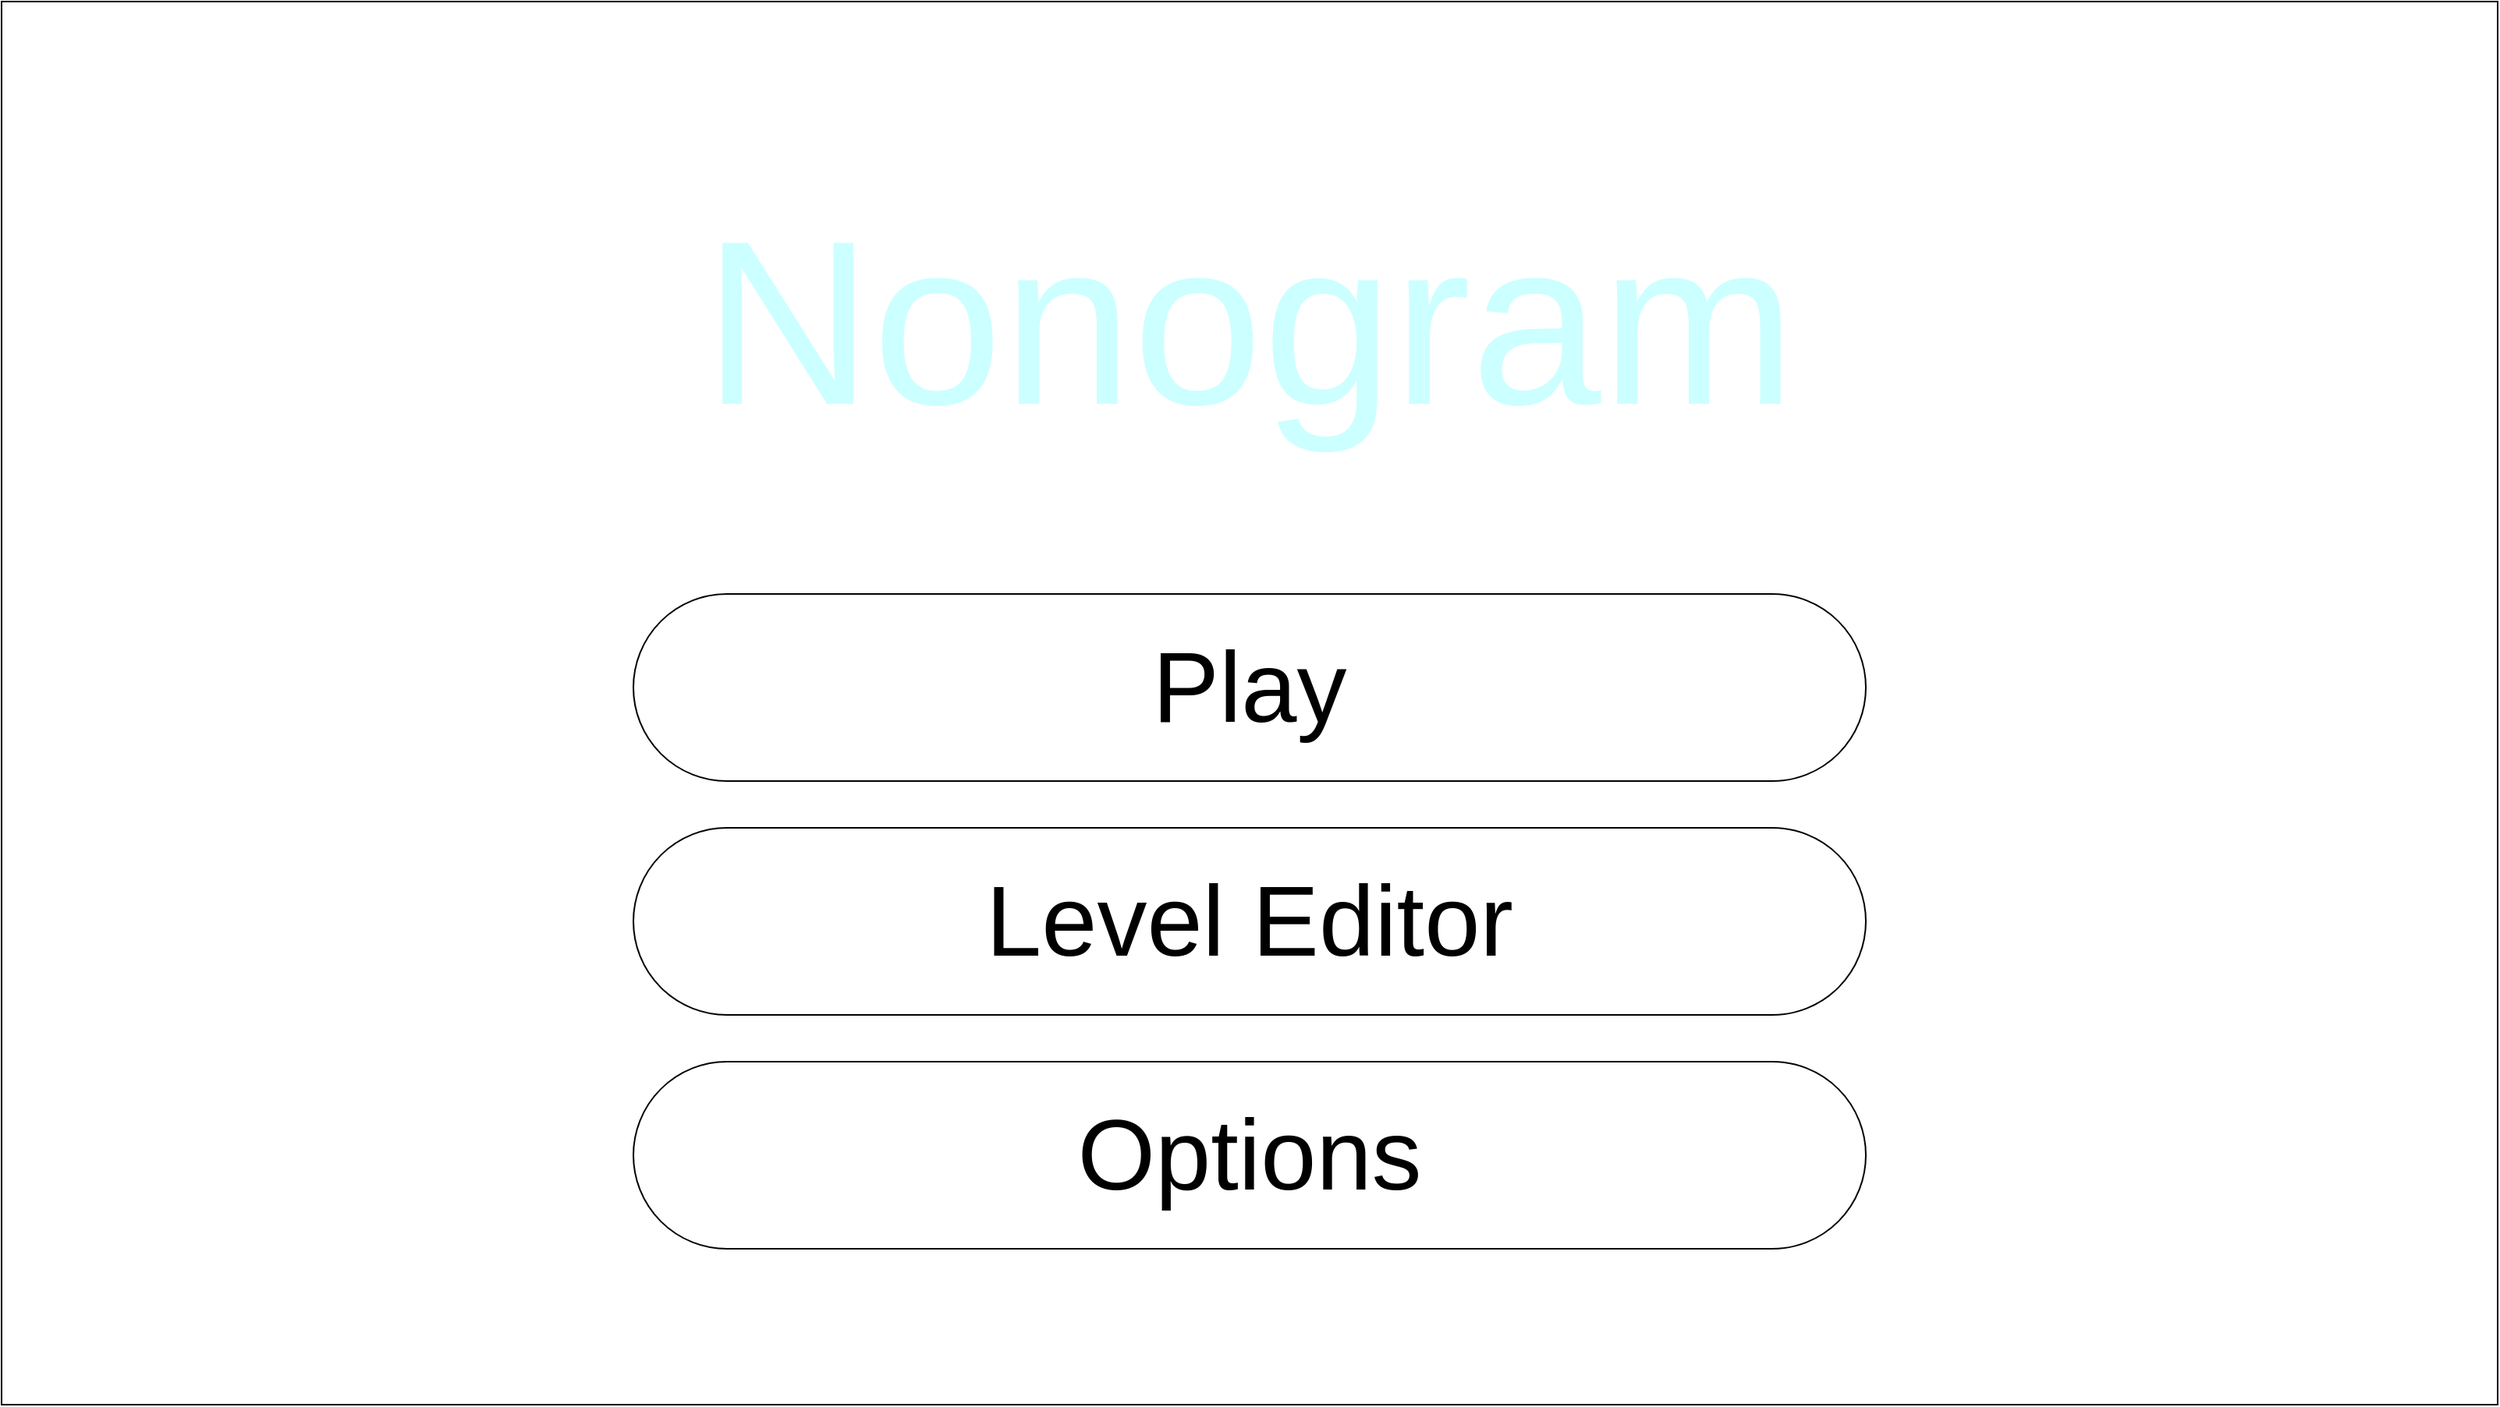<mxfile>
    <diagram id="2UFn6uKYK-0lyqwZOTh3" name="Main Menu">
        <mxGraphModel dx="2086" dy="1594" grid="1" gridSize="10" guides="1" tooltips="1" connect="1" arrows="1" fold="1" page="1" pageScale="1" pageWidth="1920" pageHeight="1200" math="0" shadow="0">
            <root>
                <mxCell id="0"/>
                <mxCell id="1" parent="0"/>
                <mxCell id="2" value="" style="rounded=0;whiteSpace=wrap;html=1;" parent="1" vertex="1">
                    <mxGeometry x="160" y="150" width="1600" height="900" as="geometry"/>
                </mxCell>
                <mxCell id="4" value="Nonogram" style="text;align=center;verticalAlign=middle;whiteSpace=wrap;rounded=0;fontSize=150;horizontal=1;html=1;fontColor=#CCFFFF;" parent="1" vertex="1">
                    <mxGeometry x="260" y="260" width="1400" height="190" as="geometry"/>
                </mxCell>
                <UserObject label="Play" link="data:page/id,QyByMroMtuPgbWklr31z" id="5">
                    <mxCell style="rounded=1;whiteSpace=wrap;html=1;fontSize=64;arcSize=50;" parent="1" vertex="1">
                        <mxGeometry x="565" y="530" width="790" height="120" as="geometry"/>
                    </mxCell>
                </UserObject>
                <UserObject label="Level Editor" link="data:page/id,P8av9Y3G5H58eBy3RIIv" id="6">
                    <mxCell style="rounded=1;whiteSpace=wrap;html=1;fontSize=64;arcSize=50;" parent="1" vertex="1">
                        <mxGeometry x="565" y="680" width="790" height="120" as="geometry"/>
                    </mxCell>
                </UserObject>
                <mxCell id="7" value="Options" style="rounded=1;whiteSpace=wrap;html=1;fontSize=64;arcSize=50;" parent="1" vertex="1">
                    <mxGeometry x="565" y="830" width="790" height="120" as="geometry"/>
                </mxCell>
            </root>
        </mxGraphModel>
    </diagram>
    <diagram name="Profile Select" id="CL2PADSG3frgrDbO5eHj">
        <mxGraphModel dx="2086" dy="1594" grid="1" gridSize="10" guides="1" tooltips="1" connect="1" arrows="1" fold="1" page="1" pageScale="1" pageWidth="1920" pageHeight="1200" math="0" shadow="0">
            <root>
                <mxCell id="4CX7Mn7BToN_vc6OHIbC-0"/>
                <mxCell id="4CX7Mn7BToN_vc6OHIbC-1" visible="0" parent="4CX7Mn7BToN_vc6OHIbC-0"/>
                <mxCell id="4CX7Mn7BToN_vc6OHIbC-2" value="" style="rounded=0;whiteSpace=wrap;html=1;" vertex="1" parent="4CX7Mn7BToN_vc6OHIbC-1">
                    <mxGeometry x="160" y="150" width="1600" height="900" as="geometry"/>
                </mxCell>
                <mxCell id="4CX7Mn7BToN_vc6OHIbC-6" value="" style="triangle;whiteSpace=wrap;html=1;rounded=1;labelBackgroundColor=none;strokeColor=default;fontFamily=Helvetica;fontSize=26;fontColor=default;fillColor=default;" vertex="1" parent="4CX7Mn7BToN_vc6OHIbC-1">
                    <mxGeometry x="1690" y="500" width="40" height="200" as="geometry"/>
                </mxCell>
                <mxCell id="4CX7Mn7BToN_vc6OHIbC-7" value="" style="triangle;whiteSpace=wrap;html=1;rounded=1;labelBackgroundColor=none;strokeColor=default;fontFamily=Helvetica;fontSize=26;fontColor=default;fillColor=default;flipH=1;" vertex="1" parent="4CX7Mn7BToN_vc6OHIbC-1">
                    <mxGeometry x="190" y="500" width="40" height="200" as="geometry"/>
                </mxCell>
                <mxCell id="71z4aUEpbyTUKriMkjS0-0" value="" style="group;" vertex="1" connectable="0" parent="4CX7Mn7BToN_vc6OHIbC-1">
                    <mxGeometry x="735" y="215" width="450" height="700" as="geometry"/>
                </mxCell>
                <mxCell id="4CX7Mn7BToN_vc6OHIbC-40" value="" style="rounded=1;whiteSpace=wrap;html=1;labelBackgroundColor=none;fontSize=150;" vertex="1" parent="71z4aUEpbyTUKriMkjS0-0">
                    <mxGeometry width="450.0" height="700" as="geometry"/>
                </mxCell>
                <mxCell id="4CX7Mn7BToN_vc6OHIbC-41" value="&lt;p style=&quot;line-height: 0%;&quot;&gt;&lt;br&gt;&lt;/p&gt;" style="rounded=1;whiteSpace=wrap;html=1;labelBackgroundColor=none;strokeColor=default;fontFamily=Helvetica;fontSize=150;fontColor=default;fillColor=default;" vertex="1" parent="71z4aUEpbyTUKriMkjS0-0">
                    <mxGeometry x="40.0" y="50" width="370.0" height="186.364" as="geometry"/>
                </mxCell>
                <mxCell id="4CX7Mn7BToN_vc6OHIbC-42" value="John Smith" style="text;html=1;strokeColor=none;fillColor=none;align=center;verticalAlign=middle;whiteSpace=wrap;rounded=0;labelBackgroundColor=none;fontFamily=Helvetica;fontSize=64;fontColor=default;" vertex="1" parent="71z4aUEpbyTUKriMkjS0-0">
                    <mxGeometry x="40.0" y="259.091" width="370.0" height="63.636" as="geometry"/>
                </mxCell>
                <mxCell id="4CX7Mn7BToN_vc6OHIbC-43" value="&lt;span style=&quot;font-size: 26px;&quot;&gt;000&lt;/span&gt;" style="text;html=1;strokeColor=none;fillColor=none;align=left;verticalAlign=middle;whiteSpace=wrap;rounded=0;labelBackgroundColor=none;fontFamily=Helvetica;fontSize=32;fontColor=default;spacingLeft=10;" vertex="1" parent="71z4aUEpbyTUKriMkjS0-0">
                    <mxGeometry x="255.0" y="359.091" width="150.0" height="54.545" as="geometry"/>
                </mxCell>
                <mxCell id="4CX7Mn7BToN_vc6OHIbC-44" value="&lt;span style=&quot;font-size: 26px;&quot;&gt;00h00m00s&lt;/span&gt;" style="text;html=1;strokeColor=none;fillColor=none;align=left;verticalAlign=middle;whiteSpace=wrap;rounded=0;labelBackgroundColor=none;fontFamily=Helvetica;fontSize=32;fontColor=default;spacingLeft=10;" vertex="1" parent="71z4aUEpbyTUKriMkjS0-0">
                    <mxGeometry x="255.0" y="431.818" width="150.0" height="54.545" as="geometry"/>
                </mxCell>
                <mxCell id="4CX7Mn7BToN_vc6OHIbC-45" value="&lt;span style=&quot;font-size: 26px;&quot;&gt;00h00m00s&lt;/span&gt;" style="text;html=1;strokeColor=none;fillColor=none;align=left;verticalAlign=middle;whiteSpace=wrap;rounded=0;labelBackgroundColor=none;fontFamily=Helvetica;fontSize=32;fontColor=default;spacingLeft=10;" vertex="1" parent="71z4aUEpbyTUKriMkjS0-0">
                    <mxGeometry x="255.0" y="504.545" width="150.0" height="54.545" as="geometry"/>
                </mxCell>
                <mxCell id="4CX7Mn7BToN_vc6OHIbC-46" value="" style="group" vertex="1" connectable="0" parent="71z4aUEpbyTUKriMkjS0-0">
                    <mxGeometry x="42.5" y="359.091" width="200.0" height="54.545" as="geometry"/>
                </mxCell>
                <mxCell id="4CX7Mn7BToN_vc6OHIbC-47" value="&lt;font style=&quot;font-size: 26px;&quot;&gt;Level Completed&lt;/font&gt;" style="text;html=1;strokeColor=none;fillColor=none;align=right;verticalAlign=middle;whiteSpace=wrap;rounded=0;labelBackgroundColor=none;fontFamily=Helvetica;fontSize=32;fontColor=default;" vertex="1" parent="4CX7Mn7BToN_vc6OHIbC-46">
                    <mxGeometry width="200.0" height="54.545" as="geometry"/>
                </mxCell>
                <mxCell id="4CX7Mn7BToN_vc6OHIbC-48" value="" style="line;strokeWidth=4;html=1;perimeter=backbonePerimeter;points=[];outlineConnect=0;rounded=1;labelBackgroundColor=none;strokeColor=default;fontFamily=Helvetica;fontSize=26;fontColor=default;fillColor=default;" vertex="1" parent="4CX7Mn7BToN_vc6OHIbC-46">
                    <mxGeometry y="45.455" width="200.0" height="9.091" as="geometry"/>
                </mxCell>
                <mxCell id="4CX7Mn7BToN_vc6OHIbC-49" value="" style="group" vertex="1" connectable="0" parent="71z4aUEpbyTUKriMkjS0-0">
                    <mxGeometry x="42.5" y="431.818" width="200.0" height="54.545" as="geometry"/>
                </mxCell>
                <mxCell id="4CX7Mn7BToN_vc6OHIbC-50" value="Fastest Time" style="text;html=1;strokeColor=none;fillColor=none;align=right;verticalAlign=middle;whiteSpace=wrap;rounded=0;labelBackgroundColor=none;fontFamily=Helvetica;fontSize=26;fontColor=default;" vertex="1" parent="4CX7Mn7BToN_vc6OHIbC-49">
                    <mxGeometry width="200.0" height="54.545" as="geometry"/>
                </mxCell>
                <mxCell id="4CX7Mn7BToN_vc6OHIbC-51" value="" style="line;strokeWidth=4;html=1;perimeter=backbonePerimeter;points=[];outlineConnect=0;rounded=1;labelBackgroundColor=none;strokeColor=default;fontFamily=Helvetica;fontSize=26;fontColor=default;fillColor=default;" vertex="1" parent="4CX7Mn7BToN_vc6OHIbC-49">
                    <mxGeometry y="45.455" width="200.0" height="9.091" as="geometry"/>
                </mxCell>
                <mxCell id="4CX7Mn7BToN_vc6OHIbC-52" value="" style="group" vertex="1" connectable="0" parent="71z4aUEpbyTUKriMkjS0-0">
                    <mxGeometry x="42.5" y="504.545" width="200.0" height="54.545" as="geometry"/>
                </mxCell>
                <mxCell id="4CX7Mn7BToN_vc6OHIbC-53" value="Time Played" style="text;html=1;strokeColor=none;fillColor=none;align=right;verticalAlign=middle;whiteSpace=wrap;rounded=0;labelBackgroundColor=none;fontFamily=Helvetica;fontSize=26;fontColor=default;" vertex="1" parent="4CX7Mn7BToN_vc6OHIbC-52">
                    <mxGeometry width="200.0" height="54.545" as="geometry"/>
                </mxCell>
                <mxCell id="4CX7Mn7BToN_vc6OHIbC-54" value="" style="line;strokeWidth=4;html=1;perimeter=backbonePerimeter;points=[];outlineConnect=0;rounded=1;labelBackgroundColor=none;strokeColor=default;fontFamily=Helvetica;fontSize=26;fontColor=default;fillColor=default;" vertex="1" parent="4CX7Mn7BToN_vc6OHIbC-52">
                    <mxGeometry y="45.455" width="200.0" height="9.091" as="geometry"/>
                </mxCell>
                <mxCell id="4CX7Mn7BToN_vc6OHIbC-55" value="" style="group" vertex="1" connectable="0" parent="71z4aUEpbyTUKriMkjS0-0">
                    <mxGeometry x="40.0" y="595.455" width="370.0" height="54.545" as="geometry"/>
                </mxCell>
                <mxCell id="4CX7Mn7BToN_vc6OHIbC-56" value="Select" style="whiteSpace=wrap;html=1;rounded=1;labelBackgroundColor=none;strokeColor=default;fontFamily=Helvetica;fontSize=26;fontColor=default;fillColor=default;" vertex="1" parent="4CX7Mn7BToN_vc6OHIbC-55">
                    <mxGeometry width="278.767" height="54.545" as="geometry"/>
                </mxCell>
                <mxCell id="4CX7Mn7BToN_vc6OHIbC-57" value="🗑️" style="whiteSpace=wrap;html=1;rounded=1;labelBackgroundColor=none;strokeColor=default;fontFamily=Helvetica;fontSize=26;fontColor=default;fillColor=default;" vertex="1" parent="4CX7Mn7BToN_vc6OHIbC-55">
                    <mxGeometry x="288.904" width="81.096" height="54.545" as="geometry"/>
                </mxCell>
                <mxCell id="71z4aUEpbyTUKriMkjS0-1" value="" style="group;" vertex="1" connectable="0" parent="4CX7Mn7BToN_vc6OHIbC-1">
                    <mxGeometry x="1200" y="215" width="450" height="700" as="geometry"/>
                </mxCell>
                <mxCell id="4CX7Mn7BToN_vc6OHIbC-4" value="" style="rounded=1;whiteSpace=wrap;html=1;labelBackgroundColor=none;fontSize=150;fillColor=#1F1F1F;gradientColor=none;strokeColor=#666666;" vertex="1" parent="71z4aUEpbyTUKriMkjS0-1">
                    <mxGeometry width="450" height="700" as="geometry"/>
                </mxCell>
                <mxCell id="4CX7Mn7BToN_vc6OHIbC-5" value="" style="shape=cross;whiteSpace=wrap;html=1;rounded=1;labelBackgroundColor=none;strokeColor=default;fontFamily=Helvetica;fontSize=26;fontColor=default;fillColor=#404040;size=0.22;" vertex="1" parent="71z4aUEpbyTUKriMkjS0-1">
                    <mxGeometry x="185" y="313.636" width="80" height="72.727" as="geometry"/>
                </mxCell>
                <mxCell id="71z4aUEpbyTUKriMkjS0-2" value="" style="group;" vertex="1" connectable="0" parent="4CX7Mn7BToN_vc6OHIbC-1">
                    <mxGeometry x="270" y="215" width="450" height="700" as="geometry"/>
                </mxCell>
                <mxCell id="4CX7Mn7BToN_vc6OHIbC-21" value="" style="rounded=1;whiteSpace=wrap;html=1;labelBackgroundColor=none;fontSize=150;" vertex="1" parent="71z4aUEpbyTUKriMkjS0-2">
                    <mxGeometry width="450" height="700" as="geometry"/>
                </mxCell>
                <mxCell id="4CX7Mn7BToN_vc6OHIbC-22" value="&lt;p style=&quot;line-height: 0%;&quot;&gt;&lt;br&gt;&lt;/p&gt;" style="rounded=1;whiteSpace=wrap;html=1;labelBackgroundColor=none;strokeColor=default;fontFamily=Helvetica;fontSize=150;fontColor=default;fillColor=default;" vertex="1" parent="71z4aUEpbyTUKriMkjS0-2">
                    <mxGeometry x="40" y="50" width="370" height="186.364" as="geometry"/>
                </mxCell>
                <mxCell id="4CX7Mn7BToN_vc6OHIbC-23" value="Jane Smith" style="text;html=1;strokeColor=none;fillColor=none;align=center;verticalAlign=middle;whiteSpace=wrap;rounded=0;labelBackgroundColor=none;fontFamily=Helvetica;fontSize=64;fontColor=default;" vertex="1" parent="71z4aUEpbyTUKriMkjS0-2">
                    <mxGeometry x="40" y="259.091" width="370" height="63.636" as="geometry"/>
                </mxCell>
                <mxCell id="4CX7Mn7BToN_vc6OHIbC-24" value="&lt;span style=&quot;font-size: 26px;&quot;&gt;001&lt;/span&gt;" style="text;html=1;strokeColor=none;fillColor=none;align=left;verticalAlign=middle;whiteSpace=wrap;rounded=0;labelBackgroundColor=none;fontFamily=Helvetica;fontSize=32;fontColor=default;spacingLeft=10;" vertex="1" parent="71z4aUEpbyTUKriMkjS0-2">
                    <mxGeometry x="255" y="359.091" width="150" height="54.545" as="geometry"/>
                </mxCell>
                <mxCell id="4CX7Mn7BToN_vc6OHIbC-25" value="&lt;span style=&quot;font-size: 26px;&quot;&gt;00h00m00s&lt;/span&gt;" style="text;html=1;strokeColor=none;fillColor=none;align=left;verticalAlign=middle;whiteSpace=wrap;rounded=0;labelBackgroundColor=none;fontFamily=Helvetica;fontSize=32;fontColor=default;spacingLeft=10;" vertex="1" parent="71z4aUEpbyTUKriMkjS0-2">
                    <mxGeometry x="255" y="431.818" width="150" height="54.545" as="geometry"/>
                </mxCell>
                <mxCell id="4CX7Mn7BToN_vc6OHIbC-26" value="&lt;span style=&quot;font-size: 26px;&quot;&gt;00h00m00s&lt;/span&gt;" style="text;html=1;strokeColor=none;fillColor=none;align=left;verticalAlign=middle;whiteSpace=wrap;rounded=0;labelBackgroundColor=none;fontFamily=Helvetica;fontSize=32;fontColor=default;spacingLeft=10;" vertex="1" parent="71z4aUEpbyTUKriMkjS0-2">
                    <mxGeometry x="255" y="504.545" width="150" height="54.545" as="geometry"/>
                </mxCell>
                <mxCell id="4CX7Mn7BToN_vc6OHIbC-27" value="" style="group" vertex="1" connectable="0" parent="71z4aUEpbyTUKriMkjS0-2">
                    <mxGeometry x="42.5" y="359.091" width="200" height="54.545" as="geometry"/>
                </mxCell>
                <mxCell id="4CX7Mn7BToN_vc6OHIbC-28" value="&lt;font style=&quot;font-size: 26px;&quot;&gt;Level Completed&lt;/font&gt;" style="text;html=1;strokeColor=none;fillColor=none;align=right;verticalAlign=middle;whiteSpace=wrap;rounded=0;labelBackgroundColor=none;fontFamily=Helvetica;fontSize=32;fontColor=default;" vertex="1" parent="4CX7Mn7BToN_vc6OHIbC-27">
                    <mxGeometry width="200" height="54.545" as="geometry"/>
                </mxCell>
                <mxCell id="4CX7Mn7BToN_vc6OHIbC-29" value="" style="line;strokeWidth=4;html=1;perimeter=backbonePerimeter;points=[];outlineConnect=0;rounded=1;labelBackgroundColor=none;strokeColor=default;fontFamily=Helvetica;fontSize=26;fontColor=default;fillColor=default;" vertex="1" parent="4CX7Mn7BToN_vc6OHIbC-27">
                    <mxGeometry y="45.455" width="200" height="9.091" as="geometry"/>
                </mxCell>
                <mxCell id="4CX7Mn7BToN_vc6OHIbC-30" value="" style="group" vertex="1" connectable="0" parent="71z4aUEpbyTUKriMkjS0-2">
                    <mxGeometry x="42.5" y="431.818" width="200" height="54.545" as="geometry"/>
                </mxCell>
                <mxCell id="4CX7Mn7BToN_vc6OHIbC-31" value="Fastest Time" style="text;html=1;strokeColor=none;fillColor=none;align=right;verticalAlign=middle;whiteSpace=wrap;rounded=0;labelBackgroundColor=none;fontFamily=Helvetica;fontSize=26;fontColor=default;" vertex="1" parent="4CX7Mn7BToN_vc6OHIbC-30">
                    <mxGeometry width="200" height="54.545" as="geometry"/>
                </mxCell>
                <mxCell id="4CX7Mn7BToN_vc6OHIbC-32" value="" style="line;strokeWidth=4;html=1;perimeter=backbonePerimeter;points=[];outlineConnect=0;rounded=1;labelBackgroundColor=none;strokeColor=default;fontFamily=Helvetica;fontSize=26;fontColor=default;fillColor=default;" vertex="1" parent="4CX7Mn7BToN_vc6OHIbC-30">
                    <mxGeometry y="45.455" width="200" height="9.091" as="geometry"/>
                </mxCell>
                <mxCell id="4CX7Mn7BToN_vc6OHIbC-33" value="" style="group" vertex="1" connectable="0" parent="71z4aUEpbyTUKriMkjS0-2">
                    <mxGeometry x="42.5" y="504.545" width="200" height="54.545" as="geometry"/>
                </mxCell>
                <mxCell id="4CX7Mn7BToN_vc6OHIbC-34" value="Time Played" style="text;html=1;strokeColor=none;fillColor=none;align=right;verticalAlign=middle;whiteSpace=wrap;rounded=0;labelBackgroundColor=none;fontFamily=Helvetica;fontSize=26;fontColor=default;" vertex="1" parent="4CX7Mn7BToN_vc6OHIbC-33">
                    <mxGeometry width="200" height="54.545" as="geometry"/>
                </mxCell>
                <mxCell id="4CX7Mn7BToN_vc6OHIbC-35" value="" style="line;strokeWidth=4;html=1;perimeter=backbonePerimeter;points=[];outlineConnect=0;rounded=1;labelBackgroundColor=none;strokeColor=default;fontFamily=Helvetica;fontSize=26;fontColor=default;fillColor=default;" vertex="1" parent="4CX7Mn7BToN_vc6OHIbC-33">
                    <mxGeometry y="45.455" width="200" height="9.091" as="geometry"/>
                </mxCell>
                <mxCell id="4CX7Mn7BToN_vc6OHIbC-36" value="" style="group" vertex="1" connectable="0" parent="71z4aUEpbyTUKriMkjS0-2">
                    <mxGeometry x="40" y="595.455" width="370" height="54.545" as="geometry"/>
                </mxCell>
                <UserObject label="Select" link="data:page/id,RMgVzvagkXX2xlWkQkEI" id="4CX7Mn7BToN_vc6OHIbC-37">
                    <mxCell style="whiteSpace=wrap;html=1;rounded=1;labelBackgroundColor=none;strokeColor=default;fontFamily=Helvetica;fontSize=26;fontColor=default;fillColor=default;" vertex="1" parent="4CX7Mn7BToN_vc6OHIbC-36">
                        <mxGeometry width="278.767" height="54.545" as="geometry"/>
                    </mxCell>
                </UserObject>
                <mxCell id="4CX7Mn7BToN_vc6OHIbC-38" value="🗑️" style="whiteSpace=wrap;html=1;rounded=1;labelBackgroundColor=none;strokeColor=default;fontFamily=Helvetica;fontSize=26;fontColor=default;fillColor=default;" vertex="1" parent="4CX7Mn7BToN_vc6OHIbC-36">
                    <mxGeometry x="288.904" width="81.096" height="54.545" as="geometry"/>
                </mxCell>
                <mxCell id="ALRL0h8bT84CGmR8OVDB-0" value="Exit" style="rounded=1;whiteSpace=wrap;html=1;labelBackgroundColor=none;strokeColor=default;fontFamily=Helvetica;fontSize=40;fontColor=default;fillColor=default;" vertex="1" parent="4CX7Mn7BToN_vc6OHIbC-1">
                    <mxGeometry x="270" y="947" width="1385" height="60" as="geometry"/>
                </mxCell>
                <mxCell id="tFXDJDK69U2dp5bVsaKz-3" value="Creation" visible="0" parent="4CX7Mn7BToN_vc6OHIbC-0"/>
                <mxCell id="lbCMAINeEk9oq2Z-jNNS-0" value="" style="rounded=0;whiteSpace=wrap;html=1;opacity=70;" vertex="1" parent="tFXDJDK69U2dp5bVsaKz-3">
                    <mxGeometry x="160" y="150" width="1600" height="900" as="geometry"/>
                </mxCell>
                <mxCell id="tFXDJDK69U2dp5bVsaKz-60" value="" style="rounded=0;whiteSpace=wrap;html=1;aspect=fixed;flipH=0;" vertex="1" parent="tFXDJDK69U2dp5bVsaKz-3">
                    <mxGeometry x="360" y="300" width="1200" height="600" as="geometry"/>
                </mxCell>
                <mxCell id="tFXDJDK69U2dp5bVsaKz-63" value="" style="rounded=1;whiteSpace=wrap;html=1;strokeColor=default;fontSize=64;" vertex="1" parent="tFXDJDK69U2dp5bVsaKz-3">
                    <mxGeometry x="970" y="370" width="510" height="120" as="geometry"/>
                </mxCell>
                <mxCell id="tFXDJDK69U2dp5bVsaKz-64" value="" style="whiteSpace=wrap;html=1;strokeColor=default;fontSize=64;" vertex="1" parent="tFXDJDK69U2dp5bVsaKz-3">
                    <mxGeometry x="410" y="370" width="350" height="460" as="geometry"/>
                </mxCell>
                <mxCell id="tFXDJDK69U2dp5bVsaKz-65" value="Name" style="text;html=1;strokeColor=none;fillColor=none;align=center;verticalAlign=middle;whiteSpace=wrap;rounded=0;fontSize=56;" vertex="1" parent="tFXDJDK69U2dp5bVsaKz-3">
                    <mxGeometry x="810" y="390" width="150" height="80" as="geometry"/>
                </mxCell>
                <mxCell id="tFXDJDK69U2dp5bVsaKz-66" value="" style="ellipse;whiteSpace=wrap;html=1;aspect=fixed;strokeColor=default;fontSize=64;" vertex="1" parent="tFXDJDK69U2dp5bVsaKz-3">
                    <mxGeometry x="805" y="520" width="130" height="130" as="geometry"/>
                </mxCell>
                <mxCell id="tFXDJDK69U2dp5bVsaKz-67" value="" style="ellipse;whiteSpace=wrap;html=1;aspect=fixed;strokeColor=default;fontSize=64;" vertex="1" parent="tFXDJDK69U2dp5bVsaKz-3">
                    <mxGeometry x="990" y="520" width="130" height="130" as="geometry"/>
                </mxCell>
                <mxCell id="tFXDJDK69U2dp5bVsaKz-68" value="" style="ellipse;whiteSpace=wrap;html=1;aspect=fixed;strokeColor=default;fontSize=64;" vertex="1" parent="tFXDJDK69U2dp5bVsaKz-3">
                    <mxGeometry x="1180" y="520" width="130" height="130" as="geometry"/>
                </mxCell>
                <mxCell id="tFXDJDK69U2dp5bVsaKz-69" value="" style="ellipse;whiteSpace=wrap;html=1;aspect=fixed;strokeColor=default;fontSize=64;" vertex="1" parent="tFXDJDK69U2dp5bVsaKz-3">
                    <mxGeometry x="1370" y="520" width="130" height="130" as="geometry"/>
                </mxCell>
                <mxCell id="tFXDJDK69U2dp5bVsaKz-70" value="" style="ellipse;whiteSpace=wrap;html=1;aspect=fixed;strokeColor=default;fontSize=64;" vertex="1" parent="tFXDJDK69U2dp5bVsaKz-3">
                    <mxGeometry x="805" y="700" width="130" height="130" as="geometry"/>
                </mxCell>
                <mxCell id="tFXDJDK69U2dp5bVsaKz-71" value="" style="ellipse;whiteSpace=wrap;html=1;aspect=fixed;strokeColor=default;fontSize=64;" vertex="1" parent="tFXDJDK69U2dp5bVsaKz-3">
                    <mxGeometry x="990" y="700" width="130" height="130" as="geometry"/>
                </mxCell>
                <mxCell id="tFXDJDK69U2dp5bVsaKz-72" value="" style="ellipse;whiteSpace=wrap;html=1;aspect=fixed;strokeColor=default;fontSize=64;" vertex="1" parent="tFXDJDK69U2dp5bVsaKz-3">
                    <mxGeometry x="1180" y="700" width="130" height="130" as="geometry"/>
                </mxCell>
                <mxCell id="tFXDJDK69U2dp5bVsaKz-73" value="" style="ellipse;whiteSpace=wrap;html=1;aspect=fixed;strokeColor=default;fontSize=64;" vertex="1" parent="tFXDJDK69U2dp5bVsaKz-3">
                    <mxGeometry x="1370" y="700" width="130" height="130" as="geometry"/>
                </mxCell>
                <mxCell id="tFXDJDK69U2dp5bVsaKz-74" value="Confirmation" parent="4CX7Mn7BToN_vc6OHIbC-0"/>
                <mxCell id="lbCMAINeEk9oq2Z-jNNS-1" value="" style="rounded=0;whiteSpace=wrap;html=1;opacity=70;" vertex="1" parent="tFXDJDK69U2dp5bVsaKz-74">
                    <mxGeometry x="160" y="150" width="1600" height="900" as="geometry"/>
                </mxCell>
                <mxCell id="tFXDJDK69U2dp5bVsaKz-75" value="" style="rounded=0;whiteSpace=wrap;html=1;aspect=fixed;flipH=0;" vertex="1" parent="tFXDJDK69U2dp5bVsaKz-74">
                    <mxGeometry x="580" y="410" width="760" height="380" as="geometry"/>
                </mxCell>
                <mxCell id="tFXDJDK69U2dp5bVsaKz-97" value="Confirm" style="rounded=1;whiteSpace=wrap;html=1;strokeColor=default;fontSize=56;" vertex="1" parent="tFXDJDK69U2dp5bVsaKz-74">
                    <mxGeometry x="980" y="660" width="320" height="100" as="geometry"/>
                </mxCell>
                <mxCell id="tFXDJDK69U2dp5bVsaKz-98" value="Cancel" style="rounded=1;whiteSpace=wrap;html=1;strokeColor=default;fontSize=56;" vertex="1" parent="tFXDJDK69U2dp5bVsaKz-74">
                    <mxGeometry x="620" y="660" width="320" height="100" as="geometry"/>
                </mxCell>
                <mxCell id="tFXDJDK69U2dp5bVsaKz-100" value="Your Name is ______." style="text;html=1;strokeColor=none;fillColor=none;align=center;verticalAlign=middle;whiteSpace=wrap;rounded=0;fontSize=56;" vertex="1" parent="tFXDJDK69U2dp5bVsaKz-74">
                    <mxGeometry x="645" y="470" width="630" height="160" as="geometry"/>
                </mxCell>
            </root>
        </mxGraphModel>
    </diagram>
    <diagram id="RMgVzvagkXX2xlWkQkEI" name="Level Select">
        <mxGraphModel dx="2086" dy="1594" grid="1" gridSize="10" guides="1" tooltips="1" connect="1" arrows="1" fold="1" page="1" pageScale="1" pageWidth="1920" pageHeight="1200" math="0" shadow="0">
            <root>
                <mxCell id="0"/>
                <mxCell id="1" parent="0"/>
                <mxCell id="WsbtE9pN_ZBv7lmVA4xs-1" value="" style="rounded=0;whiteSpace=wrap;html=1;" parent="1" vertex="1">
                    <mxGeometry x="160" y="150" width="1600" height="900" as="geometry"/>
                </mxCell>
                <mxCell id="qjqlQNLli_kum9gWuuSD-3" value="Level Select" style="text;html=1;strokeColor=none;fillColor=none;align=center;verticalAlign=middle;whiteSpace=wrap;rounded=0;fontSize=64;" vertex="1" parent="1">
                    <mxGeometry x="780" y="200" width="360" height="90" as="geometry"/>
                </mxCell>
                <mxCell id="qjqlQNLli_kum9gWuuSD-2" value="Easy" style="rounded=1;whiteSpace=wrap;html=1;labelBackgroundColor=none;strokeColor=default;fontFamily=Helvetica;fontSize=40;fontColor=default;fillColor=default;" vertex="1" parent="1">
                    <mxGeometry x="380" y="380" width="490" height="100" as="geometry"/>
                </mxCell>
                <mxCell id="CpVjcfKP-HzL3jIARdAt-1" value="Highscore" style="rounded=1;whiteSpace=wrap;html=1;labelBackgroundColor=none;strokeColor=default;fontFamily=Helvetica;fontSize=40;fontColor=default;fillColor=default;" vertex="1" parent="1">
                    <mxGeometry x="1010" y="800" width="490" height="100" as="geometry"/>
                </mxCell>
                <mxCell id="CpVjcfKP-HzL3jIARdAt-3" value="Custom" style="rounded=1;whiteSpace=wrap;html=1;labelBackgroundColor=none;strokeColor=default;fontFamily=Helvetica;fontSize=40;fontColor=default;fillColor=default;" vertex="1" parent="1">
                    <mxGeometry x="1010" y="660" width="490" height="100" as="geometry"/>
                </mxCell>
                <mxCell id="CpVjcfKP-HzL3jIARdAt-4" value="Medium" style="rounded=1;whiteSpace=wrap;html=1;labelBackgroundColor=none;strokeColor=default;fontFamily=Helvetica;fontSize=40;fontColor=default;fillColor=default;" vertex="1" parent="1">
                    <mxGeometry x="380" y="520" width="490" height="100" as="geometry"/>
                </mxCell>
                <mxCell id="CpVjcfKP-HzL3jIARdAt-5" value="Hard" style="rounded=1;whiteSpace=wrap;html=1;labelBackgroundColor=none;strokeColor=default;fontFamily=Helvetica;fontSize=40;fontColor=default;fillColor=default;" vertex="1" parent="1">
                    <mxGeometry x="380" y="660" width="490" height="100" as="geometry"/>
                </mxCell>
                <mxCell id="CpVjcfKP-HzL3jIARdAt-11" value="Extreme" style="rounded=1;whiteSpace=wrap;html=1;labelBackgroundColor=none;strokeColor=default;fontFamily=Helvetica;fontSize=40;fontColor=default;fillColor=default;" vertex="1" parent="1">
                    <mxGeometry x="1010" y="380" width="490" height="100" as="geometry"/>
                </mxCell>
                <mxCell id="CpVjcfKP-HzL3jIARdAt-12" value="Hell" style="rounded=1;whiteSpace=wrap;html=1;labelBackgroundColor=none;strokeColor=default;fontFamily=Helvetica;fontSize=40;fontColor=default;fillColor=default;" vertex="1" parent="1">
                    <mxGeometry x="1010" y="520" width="490" height="100" as="geometry"/>
                </mxCell>
                <mxCell id="ViLpOX3Sv2QcEru-6HSX-2" value="Exit" style="rounded=1;whiteSpace=wrap;html=1;labelBackgroundColor=none;strokeColor=default;fontFamily=Helvetica;fontSize=40;fontColor=default;fillColor=default;" vertex="1" parent="1">
                    <mxGeometry x="380" y="800" width="490" height="100" as="geometry"/>
                </mxCell>
                <mxCell id="aU2bPmaCxElUC8uy9_TU-1" value="Highscore" visible="0" parent="0"/>
                <mxCell id="Ej3MdlRjiplxNJLHOS_3-1" value="" style="rounded=0;whiteSpace=wrap;html=1;opacity=70;" vertex="1" parent="aU2bPmaCxElUC8uy9_TU-1">
                    <mxGeometry x="160" y="150" width="1600" height="900" as="geometry"/>
                </mxCell>
                <mxCell id="aU2bPmaCxElUC8uy9_TU-2" value="" style="rounded=0;whiteSpace=wrap;html=1;" vertex="1" parent="aU2bPmaCxElUC8uy9_TU-1">
                    <mxGeometry x="610" y="220" width="700" height="760" as="geometry"/>
                </mxCell>
                <mxCell id="xCKIWpRKUpNPzSa5UmL5-10" value="HighScore" style="text;html=1;strokeColor=none;fillColor=none;align=center;verticalAlign=middle;whiteSpace=wrap;rounded=0;fontSize=40;" vertex="1" parent="aU2bPmaCxElUC8uy9_TU-1">
                    <mxGeometry x="855" y="230" width="210" height="60" as="geometry"/>
                </mxCell>
                <mxCell id="xCKIWpRKUpNPzSa5UmL5-11" value="" style="endArrow=none;html=1;fontSize=40;" edge="1" parent="aU2bPmaCxElUC8uy9_TU-1">
                    <mxGeometry width="50" height="50" relative="1" as="geometry">
                        <mxPoint x="650" y="290" as="sourcePoint"/>
                        <mxPoint x="1270" y="290" as="targetPoint"/>
                    </mxGeometry>
                </mxCell>
                <mxCell id="xCKIWpRKUpNPzSa5UmL5-12" value="Hard" style="text;html=1;strokeColor=none;fillColor=none;align=center;verticalAlign=middle;whiteSpace=wrap;rounded=0;fontSize=40;" vertex="1" parent="aU2bPmaCxElUC8uy9_TU-1">
                    <mxGeometry x="885" y="310" width="150" height="50" as="geometry"/>
                </mxCell>
                <mxCell id="eJpt2As0lhp1HSvh2nJQ-1" value="Normal" style="text;html=1;strokeColor=none;fillColor=none;align=center;verticalAlign=middle;whiteSpace=wrap;rounded=0;fontSize=40;" vertex="1" parent="aU2bPmaCxElUC8uy9_TU-1">
                    <mxGeometry x="730" y="310" width="150" height="50" as="geometry"/>
                </mxCell>
                <mxCell id="eJpt2As0lhp1HSvh2nJQ-2" value="Extreme" style="text;html=1;strokeColor=none;fillColor=none;align=center;verticalAlign=middle;whiteSpace=wrap;rounded=0;fontSize=40;" vertex="1" parent="aU2bPmaCxElUC8uy9_TU-1">
                    <mxGeometry x="1050" y="310" width="150" height="50" as="geometry"/>
                </mxCell>
                <mxCell id="eJpt2As0lhp1HSvh2nJQ-3" value="" style="triangle;whiteSpace=wrap;html=1;strokeColor=default;fontSize=40;" vertex="1" parent="aU2bPmaCxElUC8uy9_TU-1">
                    <mxGeometry x="1230" y="320" width="60" height="30" as="geometry"/>
                </mxCell>
                <mxCell id="eJpt2As0lhp1HSvh2nJQ-4" value="" style="triangle;whiteSpace=wrap;html=1;strokeColor=default;fontSize=40;flipV=1;flipH=1;" vertex="1" parent="aU2bPmaCxElUC8uy9_TU-1">
                    <mxGeometry x="640" y="320" width="60" height="30" as="geometry"/>
                </mxCell>
                <mxCell id="eJpt2As0lhp1HSvh2nJQ-10" value="" style="group" vertex="1" connectable="0" parent="aU2bPmaCxElUC8uy9_TU-1">
                    <mxGeometry x="640" y="380" width="640" height="80" as="geometry"/>
                </mxCell>
                <mxCell id="eJpt2As0lhp1HSvh2nJQ-5" value="" style="rounded=1;whiteSpace=wrap;html=1;strokeColor=default;fontSize=40;" vertex="1" parent="eJpt2As0lhp1HSvh2nJQ-10">
                    <mxGeometry width="640" height="80" as="geometry"/>
                </mxCell>
                <mxCell id="eJpt2As0lhp1HSvh2nJQ-6" value="John Smith" style="text;html=1;strokeColor=none;fillColor=none;align=center;verticalAlign=middle;whiteSpace=wrap;rounded=0;fontSize=40;" vertex="1" parent="eJpt2As0lhp1HSvh2nJQ-10">
                    <mxGeometry x="10" y="10" width="250" height="60" as="geometry"/>
                </mxCell>
                <mxCell id="eJpt2As0lhp1HSvh2nJQ-7" value="00:00:01" style="text;html=1;strokeColor=none;fillColor=none;align=center;verticalAlign=middle;whiteSpace=wrap;rounded=0;fontSize=40;" vertex="1" parent="eJpt2As0lhp1HSvh2nJQ-10">
                    <mxGeometry x="430" y="10" width="190" height="60" as="geometry"/>
                </mxCell>
                <mxCell id="eJpt2As0lhp1HSvh2nJQ-11" value="" style="group" vertex="1" connectable="0" parent="aU2bPmaCxElUC8uy9_TU-1">
                    <mxGeometry x="640" y="480" width="640" height="80" as="geometry"/>
                </mxCell>
                <mxCell id="eJpt2As0lhp1HSvh2nJQ-12" value="" style="rounded=1;whiteSpace=wrap;html=1;strokeColor=default;fontSize=40;" vertex="1" parent="eJpt2As0lhp1HSvh2nJQ-11">
                    <mxGeometry width="640" height="80" as="geometry"/>
                </mxCell>
                <mxCell id="eJpt2As0lhp1HSvh2nJQ-13" value="John Smith" style="text;html=1;strokeColor=none;fillColor=none;align=center;verticalAlign=middle;whiteSpace=wrap;rounded=0;fontSize=40;" vertex="1" parent="eJpt2As0lhp1HSvh2nJQ-11">
                    <mxGeometry x="10" y="10" width="250" height="60" as="geometry"/>
                </mxCell>
                <mxCell id="eJpt2As0lhp1HSvh2nJQ-14" value="00:00:01" style="text;html=1;strokeColor=none;fillColor=none;align=center;verticalAlign=middle;whiteSpace=wrap;rounded=0;fontSize=40;" vertex="1" parent="eJpt2As0lhp1HSvh2nJQ-11">
                    <mxGeometry x="430" y="10" width="190" height="60" as="geometry"/>
                </mxCell>
                <mxCell id="eJpt2As0lhp1HSvh2nJQ-15" value="" style="group" vertex="1" connectable="0" parent="aU2bPmaCxElUC8uy9_TU-1">
                    <mxGeometry x="640" y="580" width="640" height="80" as="geometry"/>
                </mxCell>
                <mxCell id="eJpt2As0lhp1HSvh2nJQ-16" value="" style="rounded=1;whiteSpace=wrap;html=1;strokeColor=default;fontSize=40;" vertex="1" parent="eJpt2As0lhp1HSvh2nJQ-15">
                    <mxGeometry width="640" height="80" as="geometry"/>
                </mxCell>
                <mxCell id="eJpt2As0lhp1HSvh2nJQ-17" value="John Smith" style="text;html=1;strokeColor=none;fillColor=none;align=center;verticalAlign=middle;whiteSpace=wrap;rounded=0;fontSize=40;" vertex="1" parent="eJpt2As0lhp1HSvh2nJQ-15">
                    <mxGeometry x="10" y="10" width="250" height="60" as="geometry"/>
                </mxCell>
                <mxCell id="eJpt2As0lhp1HSvh2nJQ-18" value="00:00:01" style="text;html=1;strokeColor=none;fillColor=none;align=center;verticalAlign=middle;whiteSpace=wrap;rounded=0;fontSize=40;" vertex="1" parent="eJpt2As0lhp1HSvh2nJQ-15">
                    <mxGeometry x="430" y="10" width="190" height="60" as="geometry"/>
                </mxCell>
                <mxCell id="eJpt2As0lhp1HSvh2nJQ-19" value="" style="group" vertex="1" connectable="0" parent="aU2bPmaCxElUC8uy9_TU-1">
                    <mxGeometry x="640" y="680" width="640" height="80" as="geometry"/>
                </mxCell>
                <mxCell id="eJpt2As0lhp1HSvh2nJQ-20" value="" style="rounded=1;whiteSpace=wrap;html=1;strokeColor=default;fontSize=40;" vertex="1" parent="eJpt2As0lhp1HSvh2nJQ-19">
                    <mxGeometry width="640" height="80" as="geometry"/>
                </mxCell>
                <mxCell id="eJpt2As0lhp1HSvh2nJQ-21" value="John Smith" style="text;html=1;strokeColor=none;fillColor=none;align=center;verticalAlign=middle;whiteSpace=wrap;rounded=0;fontSize=40;" vertex="1" parent="eJpt2As0lhp1HSvh2nJQ-19">
                    <mxGeometry x="10" y="10" width="250" height="60" as="geometry"/>
                </mxCell>
                <mxCell id="eJpt2As0lhp1HSvh2nJQ-22" value="00:00:01" style="text;html=1;strokeColor=none;fillColor=none;align=center;verticalAlign=middle;whiteSpace=wrap;rounded=0;fontSize=40;" vertex="1" parent="eJpt2As0lhp1HSvh2nJQ-19">
                    <mxGeometry x="430" y="10" width="190" height="60" as="geometry"/>
                </mxCell>
                <mxCell id="eJpt2As0lhp1HSvh2nJQ-23" value="" style="group" vertex="1" connectable="0" parent="aU2bPmaCxElUC8uy9_TU-1">
                    <mxGeometry x="640" y="780" width="640" height="80" as="geometry"/>
                </mxCell>
                <mxCell id="eJpt2As0lhp1HSvh2nJQ-24" value="" style="rounded=1;whiteSpace=wrap;html=1;strokeColor=default;fontSize=40;" vertex="1" parent="eJpt2As0lhp1HSvh2nJQ-23">
                    <mxGeometry width="640" height="80" as="geometry"/>
                </mxCell>
                <mxCell id="eJpt2As0lhp1HSvh2nJQ-25" value="John Smith" style="text;html=1;strokeColor=none;fillColor=none;align=center;verticalAlign=middle;whiteSpace=wrap;rounded=0;fontSize=40;" vertex="1" parent="eJpt2As0lhp1HSvh2nJQ-23">
                    <mxGeometry x="10" y="10" width="250" height="60" as="geometry"/>
                </mxCell>
                <mxCell id="eJpt2As0lhp1HSvh2nJQ-26" value="00:00:01" style="text;html=1;strokeColor=none;fillColor=none;align=center;verticalAlign=middle;whiteSpace=wrap;rounded=0;fontSize=40;" vertex="1" parent="eJpt2As0lhp1HSvh2nJQ-23">
                    <mxGeometry x="430" y="10" width="190" height="60" as="geometry"/>
                </mxCell>
                <mxCell id="eJpt2As0lhp1HSvh2nJQ-27" value="" style="group" vertex="1" connectable="0" parent="aU2bPmaCxElUC8uy9_TU-1">
                    <mxGeometry x="640" y="880" width="640" height="80" as="geometry"/>
                </mxCell>
                <mxCell id="eJpt2As0lhp1HSvh2nJQ-28" value="" style="rounded=1;whiteSpace=wrap;html=1;strokeColor=default;fontSize=40;" vertex="1" parent="eJpt2As0lhp1HSvh2nJQ-27">
                    <mxGeometry width="640" height="80" as="geometry"/>
                </mxCell>
                <mxCell id="eJpt2As0lhp1HSvh2nJQ-29" value="John Smith" style="text;html=1;strokeColor=none;fillColor=none;align=center;verticalAlign=middle;whiteSpace=wrap;rounded=0;fontSize=40;" vertex="1" parent="eJpt2As0lhp1HSvh2nJQ-27">
                    <mxGeometry x="10" y="10" width="250" height="60" as="geometry"/>
                </mxCell>
                <mxCell id="eJpt2As0lhp1HSvh2nJQ-30" value="00:00:01" style="text;html=1;strokeColor=none;fillColor=none;align=center;verticalAlign=middle;whiteSpace=wrap;rounded=0;fontSize=40;" vertex="1" parent="eJpt2As0lhp1HSvh2nJQ-27">
                    <mxGeometry x="430" y="10" width="190" height="60" as="geometry"/>
                </mxCell>
            </root>
        </mxGraphModel>
    </diagram>
    <diagram id="8H_hLH_GGKfhqZQ4dqs1" name="Play Screen">
        <mxGraphModel dx="2086" dy="1594" grid="1" gridSize="10" guides="1" tooltips="1" connect="1" arrows="1" fold="1" page="1" pageScale="1" pageWidth="1920" pageHeight="1200" math="0" shadow="0">
            <root>
                <mxCell id="0"/>
                <mxCell id="1" parent="0"/>
                <mxCell id="Sz89sKoiRMxIC1LbNx-C-1" value="" style="rounded=0;whiteSpace=wrap;html=1;" parent="1" vertex="1">
                    <mxGeometry x="160" y="150" width="1600" height="900" as="geometry"/>
                </mxCell>
                <mxCell id="dNzsCd2GCsFqNGukZ56D-1" value="" style="shape=table;html=1;whiteSpace=wrap;startSize=0;container=1;collapsible=0;childLayout=tableLayout;rounded=0;labelBackgroundColor=none;strokeColor=default;fontFamily=Helvetica;fontSize=26;fontColor=default;fillColor=default;arcSize=0;swimlaneLine=0;aspect=fixed;movable=1;resizable=1;rotatable=1;deletable=1;editable=1;connectable=1;" parent="1" vertex="1">
                    <mxGeometry x="710" y="351" width="500" height="500" as="geometry"/>
                </mxCell>
                <mxCell id="dNzsCd2GCsFqNGukZ56D-39" style="shape=tableRow;horizontal=0;startSize=0;swimlaneHead=0;swimlaneBody=0;top=0;left=0;bottom=0;right=0;collapsible=0;dropTarget=0;fillColor=none;points=[[0,0.5],[1,0.5]];portConstraint=eastwest;rounded=1;labelBackgroundColor=none;strokeColor=default;fontFamily=Helvetica;fontSize=26;fontColor=default;html=1;" parent="dNzsCd2GCsFqNGukZ56D-1" vertex="1">
                    <mxGeometry width="500" height="100" as="geometry"/>
                </mxCell>
                <mxCell id="dNzsCd2GCsFqNGukZ56D-40" style="shape=partialRectangle;html=1;whiteSpace=wrap;connectable=0;fillColor=none;top=0;left=0;bottom=0;right=0;overflow=hidden;rounded=1;labelBackgroundColor=none;strokeColor=default;fontFamily=Helvetica;fontSize=26;fontColor=default;" parent="dNzsCd2GCsFqNGukZ56D-39" vertex="1">
                    <mxGeometry width="100" height="100" as="geometry">
                        <mxRectangle width="100" height="100" as="alternateBounds"/>
                    </mxGeometry>
                </mxCell>
                <mxCell id="dNzsCd2GCsFqNGukZ56D-41" style="shape=partialRectangle;html=1;whiteSpace=wrap;connectable=0;fillColor=none;top=0;left=0;bottom=0;right=0;overflow=hidden;rounded=1;labelBackgroundColor=none;strokeColor=default;fontFamily=Helvetica;fontSize=26;fontColor=default;" parent="dNzsCd2GCsFqNGukZ56D-39" vertex="1">
                    <mxGeometry x="100" width="100" height="100" as="geometry">
                        <mxRectangle width="100" height="100" as="alternateBounds"/>
                    </mxGeometry>
                </mxCell>
                <mxCell id="dNzsCd2GCsFqNGukZ56D-42" style="shape=partialRectangle;html=1;whiteSpace=wrap;connectable=0;fillColor=none;top=0;left=0;bottom=0;right=0;overflow=hidden;rounded=1;labelBackgroundColor=none;strokeColor=default;fontFamily=Helvetica;fontSize=26;fontColor=default;" parent="dNzsCd2GCsFqNGukZ56D-39" vertex="1">
                    <mxGeometry x="200" width="100" height="100" as="geometry">
                        <mxRectangle width="100" height="100" as="alternateBounds"/>
                    </mxGeometry>
                </mxCell>
                <mxCell id="dNzsCd2GCsFqNGukZ56D-43" style="shape=partialRectangle;html=1;whiteSpace=wrap;connectable=0;fillColor=none;top=0;left=0;bottom=0;right=0;overflow=hidden;rounded=1;labelBackgroundColor=none;strokeColor=default;fontFamily=Helvetica;fontSize=26;fontColor=default;" parent="dNzsCd2GCsFqNGukZ56D-39" vertex="1">
                    <mxGeometry x="300" width="100" height="100" as="geometry">
                        <mxRectangle width="100" height="100" as="alternateBounds"/>
                    </mxGeometry>
                </mxCell>
                <mxCell id="dNzsCd2GCsFqNGukZ56D-44" style="shape=partialRectangle;html=1;whiteSpace=wrap;connectable=0;fillColor=none;top=0;left=0;bottom=0;right=0;overflow=hidden;rounded=1;labelBackgroundColor=none;strokeColor=default;fontFamily=Helvetica;fontSize=26;fontColor=default;" parent="dNzsCd2GCsFqNGukZ56D-39" vertex="1">
                    <mxGeometry x="400" width="100" height="100" as="geometry">
                        <mxRectangle width="100" height="100" as="alternateBounds"/>
                    </mxGeometry>
                </mxCell>
                <mxCell id="dNzsCd2GCsFqNGukZ56D-33" style="shape=tableRow;horizontal=0;startSize=0;swimlaneHead=0;swimlaneBody=0;top=0;left=0;bottom=0;right=0;collapsible=0;dropTarget=0;fillColor=none;points=[[0,0.5],[1,0.5]];portConstraint=eastwest;rounded=1;labelBackgroundColor=none;strokeColor=default;fontFamily=Helvetica;fontSize=26;fontColor=default;html=1;" parent="dNzsCd2GCsFqNGukZ56D-1" vertex="1">
                    <mxGeometry y="100" width="500" height="100" as="geometry"/>
                </mxCell>
                <mxCell id="dNzsCd2GCsFqNGukZ56D-34" style="shape=partialRectangle;html=1;whiteSpace=wrap;connectable=0;fillColor=none;top=0;left=0;bottom=0;right=0;overflow=hidden;rounded=1;labelBackgroundColor=none;strokeColor=default;fontFamily=Helvetica;fontSize=26;fontColor=default;" parent="dNzsCd2GCsFqNGukZ56D-33" vertex="1">
                    <mxGeometry width="100" height="100" as="geometry">
                        <mxRectangle width="100" height="100" as="alternateBounds"/>
                    </mxGeometry>
                </mxCell>
                <mxCell id="dNzsCd2GCsFqNGukZ56D-35" style="shape=partialRectangle;html=1;whiteSpace=wrap;connectable=0;fillColor=none;top=0;left=0;bottom=0;right=0;overflow=hidden;rounded=1;labelBackgroundColor=none;strokeColor=default;fontFamily=Helvetica;fontSize=26;fontColor=default;" parent="dNzsCd2GCsFqNGukZ56D-33" vertex="1">
                    <mxGeometry x="100" width="100" height="100" as="geometry">
                        <mxRectangle width="100" height="100" as="alternateBounds"/>
                    </mxGeometry>
                </mxCell>
                <mxCell id="dNzsCd2GCsFqNGukZ56D-36" style="shape=partialRectangle;html=1;whiteSpace=wrap;connectable=0;fillColor=none;top=0;left=0;bottom=0;right=0;overflow=hidden;rounded=1;labelBackgroundColor=none;strokeColor=default;fontFamily=Helvetica;fontSize=26;fontColor=default;" parent="dNzsCd2GCsFqNGukZ56D-33" vertex="1">
                    <mxGeometry x="200" width="100" height="100" as="geometry">
                        <mxRectangle width="100" height="100" as="alternateBounds"/>
                    </mxGeometry>
                </mxCell>
                <mxCell id="dNzsCd2GCsFqNGukZ56D-37" style="shape=partialRectangle;html=1;whiteSpace=wrap;connectable=0;fillColor=none;top=0;left=0;bottom=0;right=0;overflow=hidden;rounded=1;labelBackgroundColor=none;strokeColor=default;fontFamily=Helvetica;fontSize=26;fontColor=default;" parent="dNzsCd2GCsFqNGukZ56D-33" vertex="1">
                    <mxGeometry x="300" width="100" height="100" as="geometry">
                        <mxRectangle width="100" height="100" as="alternateBounds"/>
                    </mxGeometry>
                </mxCell>
                <mxCell id="dNzsCd2GCsFqNGukZ56D-38" style="shape=partialRectangle;html=1;whiteSpace=wrap;connectable=0;fillColor=none;top=0;left=0;bottom=0;right=0;overflow=hidden;rounded=1;labelBackgroundColor=none;strokeColor=default;fontFamily=Helvetica;fontSize=26;fontColor=default;" parent="dNzsCd2GCsFqNGukZ56D-33" vertex="1">
                    <mxGeometry x="400" width="100" height="100" as="geometry">
                        <mxRectangle width="100" height="100" as="alternateBounds"/>
                    </mxGeometry>
                </mxCell>
                <mxCell id="dNzsCd2GCsFqNGukZ56D-27" style="shape=tableRow;horizontal=0;startSize=0;swimlaneHead=0;swimlaneBody=0;top=0;left=0;bottom=0;right=0;collapsible=0;dropTarget=0;fillColor=none;points=[[0,0.5],[1,0.5]];portConstraint=eastwest;rounded=1;labelBackgroundColor=none;strokeColor=default;fontFamily=Helvetica;fontSize=26;fontColor=default;html=1;" parent="dNzsCd2GCsFqNGukZ56D-1" vertex="1">
                    <mxGeometry y="200" width="500" height="100" as="geometry"/>
                </mxCell>
                <mxCell id="dNzsCd2GCsFqNGukZ56D-28" style="shape=partialRectangle;html=1;whiteSpace=wrap;connectable=0;fillColor=none;top=0;left=0;bottom=0;right=0;overflow=hidden;rounded=1;labelBackgroundColor=none;strokeColor=default;fontFamily=Helvetica;fontSize=26;fontColor=default;" parent="dNzsCd2GCsFqNGukZ56D-27" vertex="1">
                    <mxGeometry width="100" height="100" as="geometry">
                        <mxRectangle width="100" height="100" as="alternateBounds"/>
                    </mxGeometry>
                </mxCell>
                <mxCell id="dNzsCd2GCsFqNGukZ56D-29" style="shape=partialRectangle;html=1;whiteSpace=wrap;connectable=0;fillColor=none;top=0;left=0;bottom=0;right=0;overflow=hidden;rounded=1;labelBackgroundColor=none;strokeColor=default;fontFamily=Helvetica;fontSize=26;fontColor=default;" parent="dNzsCd2GCsFqNGukZ56D-27" vertex="1">
                    <mxGeometry x="100" width="100" height="100" as="geometry">
                        <mxRectangle width="100" height="100" as="alternateBounds"/>
                    </mxGeometry>
                </mxCell>
                <mxCell id="dNzsCd2GCsFqNGukZ56D-30" style="shape=partialRectangle;html=1;whiteSpace=wrap;connectable=0;fillColor=none;top=0;left=0;bottom=0;right=0;overflow=hidden;rounded=1;labelBackgroundColor=none;strokeColor=default;fontFamily=Helvetica;fontSize=26;fontColor=default;" parent="dNzsCd2GCsFqNGukZ56D-27" vertex="1">
                    <mxGeometry x="200" width="100" height="100" as="geometry">
                        <mxRectangle width="100" height="100" as="alternateBounds"/>
                    </mxGeometry>
                </mxCell>
                <mxCell id="dNzsCd2GCsFqNGukZ56D-31" style="shape=partialRectangle;html=1;whiteSpace=wrap;connectable=0;fillColor=none;top=0;left=0;bottom=0;right=0;overflow=hidden;rounded=1;labelBackgroundColor=none;strokeColor=default;fontFamily=Helvetica;fontSize=26;fontColor=default;" parent="dNzsCd2GCsFqNGukZ56D-27" vertex="1">
                    <mxGeometry x="300" width="100" height="100" as="geometry">
                        <mxRectangle width="100" height="100" as="alternateBounds"/>
                    </mxGeometry>
                </mxCell>
                <mxCell id="dNzsCd2GCsFqNGukZ56D-32" style="shape=partialRectangle;html=1;whiteSpace=wrap;connectable=0;fillColor=none;top=0;left=0;bottom=0;right=0;overflow=hidden;rounded=1;labelBackgroundColor=none;strokeColor=default;fontFamily=Helvetica;fontSize=26;fontColor=default;" parent="dNzsCd2GCsFqNGukZ56D-27" vertex="1">
                    <mxGeometry x="400" width="100" height="100" as="geometry">
                        <mxRectangle width="100" height="100" as="alternateBounds"/>
                    </mxGeometry>
                </mxCell>
                <mxCell id="dNzsCd2GCsFqNGukZ56D-2" value="" style="shape=tableRow;horizontal=0;startSize=0;swimlaneHead=0;swimlaneBody=0;top=0;left=0;bottom=0;right=0;collapsible=0;dropTarget=0;fillColor=none;points=[[0,0.5],[1,0.5]];portConstraint=eastwest;rounded=1;labelBackgroundColor=none;strokeColor=default;fontFamily=Helvetica;fontSize=26;fontColor=default;html=1;" parent="dNzsCd2GCsFqNGukZ56D-1" vertex="1">
                    <mxGeometry y="300" width="500" height="100" as="geometry"/>
                </mxCell>
                <mxCell id="dNzsCd2GCsFqNGukZ56D-3" value="" style="shape=partialRectangle;html=1;whiteSpace=wrap;connectable=0;fillColor=none;top=0;left=0;bottom=0;right=0;overflow=hidden;rounded=1;labelBackgroundColor=none;strokeColor=default;fontFamily=Helvetica;fontSize=26;fontColor=default;" parent="dNzsCd2GCsFqNGukZ56D-2" vertex="1">
                    <mxGeometry width="100" height="100" as="geometry">
                        <mxRectangle width="100" height="100" as="alternateBounds"/>
                    </mxGeometry>
                </mxCell>
                <mxCell id="dNzsCd2GCsFqNGukZ56D-15" style="shape=partialRectangle;html=1;whiteSpace=wrap;connectable=0;fillColor=none;top=0;left=0;bottom=0;right=0;overflow=hidden;rounded=1;labelBackgroundColor=none;strokeColor=default;fontFamily=Helvetica;fontSize=26;fontColor=default;" parent="dNzsCd2GCsFqNGukZ56D-2" vertex="1">
                    <mxGeometry x="100" width="100" height="100" as="geometry">
                        <mxRectangle width="100" height="100" as="alternateBounds"/>
                    </mxGeometry>
                </mxCell>
                <mxCell id="dNzsCd2GCsFqNGukZ56D-18" style="shape=partialRectangle;html=1;whiteSpace=wrap;connectable=0;fillColor=none;top=0;left=0;bottom=0;right=0;overflow=hidden;rounded=1;labelBackgroundColor=none;strokeColor=default;fontFamily=Helvetica;fontSize=26;fontColor=default;" parent="dNzsCd2GCsFqNGukZ56D-2" vertex="1">
                    <mxGeometry x="200" width="100" height="100" as="geometry">
                        <mxRectangle width="100" height="100" as="alternateBounds"/>
                    </mxGeometry>
                </mxCell>
                <mxCell id="dNzsCd2GCsFqNGukZ56D-21" style="shape=partialRectangle;html=1;whiteSpace=wrap;connectable=0;fillColor=none;top=0;left=0;bottom=0;right=0;overflow=hidden;rounded=1;labelBackgroundColor=none;strokeColor=default;fontFamily=Helvetica;fontSize=26;fontColor=default;" parent="dNzsCd2GCsFqNGukZ56D-2" vertex="1">
                    <mxGeometry x="300" width="100" height="100" as="geometry">
                        <mxRectangle width="100" height="100" as="alternateBounds"/>
                    </mxGeometry>
                </mxCell>
                <mxCell id="dNzsCd2GCsFqNGukZ56D-24" style="shape=partialRectangle;html=1;whiteSpace=wrap;connectable=0;fillColor=none;top=0;left=0;bottom=0;right=0;overflow=hidden;rounded=1;labelBackgroundColor=none;strokeColor=default;fontFamily=Helvetica;fontSize=26;fontColor=default;" parent="dNzsCd2GCsFqNGukZ56D-2" vertex="1">
                    <mxGeometry x="400" width="100" height="100" as="geometry">
                        <mxRectangle width="100" height="100" as="alternateBounds"/>
                    </mxGeometry>
                </mxCell>
                <mxCell id="dNzsCd2GCsFqNGukZ56D-6" value="" style="shape=tableRow;horizontal=0;startSize=0;swimlaneHead=0;swimlaneBody=0;top=0;left=0;bottom=0;right=0;collapsible=0;dropTarget=0;fillColor=none;points=[[0,0.5],[1,0.5]];portConstraint=eastwest;rounded=1;labelBackgroundColor=none;strokeColor=default;fontFamily=Helvetica;fontSize=26;fontColor=default;html=1;" parent="dNzsCd2GCsFqNGukZ56D-1" vertex="1">
                    <mxGeometry y="400" width="500" height="100" as="geometry"/>
                </mxCell>
                <mxCell id="dNzsCd2GCsFqNGukZ56D-7" value="" style="shape=partialRectangle;html=1;whiteSpace=wrap;connectable=0;fillColor=none;top=0;left=0;bottom=0;right=0;overflow=hidden;rounded=1;labelBackgroundColor=none;strokeColor=default;fontFamily=Helvetica;fontSize=26;fontColor=default;" parent="dNzsCd2GCsFqNGukZ56D-6" vertex="1">
                    <mxGeometry width="100" height="100" as="geometry">
                        <mxRectangle width="100" height="100" as="alternateBounds"/>
                    </mxGeometry>
                </mxCell>
                <mxCell id="dNzsCd2GCsFqNGukZ56D-16" style="shape=partialRectangle;html=1;whiteSpace=wrap;connectable=0;fillColor=none;top=0;left=0;bottom=0;right=0;overflow=hidden;rounded=1;labelBackgroundColor=none;strokeColor=default;fontFamily=Helvetica;fontSize=26;fontColor=default;" parent="dNzsCd2GCsFqNGukZ56D-6" vertex="1">
                    <mxGeometry x="100" width="100" height="100" as="geometry">
                        <mxRectangle width="100" height="100" as="alternateBounds"/>
                    </mxGeometry>
                </mxCell>
                <mxCell id="dNzsCd2GCsFqNGukZ56D-19" style="shape=partialRectangle;html=1;whiteSpace=wrap;connectable=0;fillColor=none;top=0;left=0;bottom=0;right=0;overflow=hidden;rounded=1;labelBackgroundColor=none;strokeColor=default;fontFamily=Helvetica;fontSize=26;fontColor=default;" parent="dNzsCd2GCsFqNGukZ56D-6" vertex="1">
                    <mxGeometry x="200" width="100" height="100" as="geometry">
                        <mxRectangle width="100" height="100" as="alternateBounds"/>
                    </mxGeometry>
                </mxCell>
                <mxCell id="dNzsCd2GCsFqNGukZ56D-22" style="shape=partialRectangle;html=1;whiteSpace=wrap;connectable=0;fillColor=none;top=0;left=0;bottom=0;right=0;overflow=hidden;rounded=1;labelBackgroundColor=none;strokeColor=default;fontFamily=Helvetica;fontSize=26;fontColor=default;" parent="dNzsCd2GCsFqNGukZ56D-6" vertex="1">
                    <mxGeometry x="300" width="100" height="100" as="geometry">
                        <mxRectangle width="100" height="100" as="alternateBounds"/>
                    </mxGeometry>
                </mxCell>
                <mxCell id="dNzsCd2GCsFqNGukZ56D-25" style="shape=partialRectangle;html=1;whiteSpace=wrap;connectable=0;fillColor=none;top=0;left=0;bottom=0;right=0;overflow=hidden;rounded=1;labelBackgroundColor=none;strokeColor=default;fontFamily=Helvetica;fontSize=26;fontColor=default;" parent="dNzsCd2GCsFqNGukZ56D-6" vertex="1">
                    <mxGeometry x="400" width="100" height="100" as="geometry">
                        <mxRectangle width="100" height="100" as="alternateBounds"/>
                    </mxGeometry>
                </mxCell>
                <mxCell id="dNzsCd2GCsFqNGukZ56D-75" value="&lt;p style=&quot;line-height: 160%;&quot;&gt;1&lt;br style=&quot;font-size: 40px;&quot;&gt;3&lt;/p&gt;" style="text;html=1;strokeColor=none;fillColor=none;align=center;verticalAlign=bottom;whiteSpace=wrap;rounded=0;labelBackgroundColor=none;fontFamily=Helvetica;fontSize=40;fontColor=default;horizontal=1;spacingBottom=-40;" parent="1" vertex="1">
                    <mxGeometry x="720" y="200" width="80" height="130" as="geometry"/>
                </mxCell>
                <mxCell id="dNzsCd2GCsFqNGukZ56D-76" value="&lt;p style=&quot;line-height: 160%;&quot;&gt;5&lt;/p&gt;" style="text;html=1;strokeColor=none;fillColor=none;align=center;verticalAlign=bottom;whiteSpace=wrap;rounded=0;labelBackgroundColor=none;fontFamily=Helvetica;fontSize=40;fontColor=default;horizontal=1;spacingBottom=-40;" parent="1" vertex="1">
                    <mxGeometry x="820" y="200" width="80" height="130" as="geometry"/>
                </mxCell>
                <mxCell id="dNzsCd2GCsFqNGukZ56D-77" value="&lt;p style=&quot;line-height: 160%;&quot;&gt;2&lt;br style=&quot;font-size: 40px;&quot;&gt;2&lt;/p&gt;" style="text;html=1;strokeColor=none;fillColor=none;align=center;verticalAlign=bottom;whiteSpace=wrap;rounded=0;labelBackgroundColor=none;fontFamily=Helvetica;fontSize=40;fontColor=default;horizontal=1;spacingBottom=-40;" parent="1" vertex="1">
                    <mxGeometry x="920" y="200" width="80" height="130" as="geometry"/>
                </mxCell>
                <mxCell id="dNzsCd2GCsFqNGukZ56D-78" value="&lt;p style=&quot;line-height: 160%;&quot;&gt;3&lt;/p&gt;" style="text;html=1;strokeColor=none;fillColor=none;align=center;verticalAlign=bottom;whiteSpace=wrap;rounded=0;labelBackgroundColor=none;fontFamily=Helvetica;fontSize=40;fontColor=default;horizontal=1;spacingBottom=-40;" parent="1" vertex="1">
                    <mxGeometry x="1020" y="200" width="80" height="130" as="geometry"/>
                </mxCell>
                <mxCell id="dNzsCd2GCsFqNGukZ56D-79" value="&lt;p style=&quot;line-height: 160%;&quot;&gt;1&lt;/p&gt;" style="text;html=1;strokeColor=none;fillColor=none;align=center;verticalAlign=bottom;whiteSpace=wrap;rounded=0;labelBackgroundColor=none;fontFamily=Helvetica;fontSize=40;fontColor=default;horizontal=1;spacingBottom=-40;" parent="1" vertex="1">
                    <mxGeometry x="1120" y="200" width="80" height="130" as="geometry"/>
                </mxCell>
                <mxCell id="dNzsCd2GCsFqNGukZ56D-80" value="&lt;p style=&quot;line-height: 0%;&quot;&gt;3&lt;/p&gt;" style="text;html=1;strokeColor=none;fillColor=none;align=right;verticalAlign=bottom;whiteSpace=wrap;rounded=0;labelBackgroundColor=none;fontFamily=Helvetica;fontSize=40;fontColor=default;horizontal=1;spacingBottom=0;spacingRight=10;spacing=2;" parent="1" vertex="1">
                    <mxGeometry x="500" y="360" width="190" height="80" as="geometry"/>
                </mxCell>
                <mxCell id="dNzsCd2GCsFqNGukZ56D-81" value="&lt;p style=&quot;line-height: 0%;&quot;&gt;2&amp;nbsp; &amp;nbsp; 1&lt;/p&gt;" style="text;html=1;strokeColor=none;fillColor=none;align=right;verticalAlign=bottom;whiteSpace=wrap;rounded=0;labelBackgroundColor=none;fontFamily=Helvetica;fontSize=40;fontColor=default;horizontal=1;spacingBottom=0;spacingRight=10;spacing=2;" parent="1" vertex="1">
                    <mxGeometry x="500" y="460" width="190" height="80" as="geometry"/>
                </mxCell>
                <mxCell id="dNzsCd2GCsFqNGukZ56D-82" value="&lt;p style=&quot;line-height: 0%;&quot;&gt;2&amp;nbsp; &amp;nbsp; 1&lt;/p&gt;" style="text;html=1;strokeColor=none;fillColor=none;align=right;verticalAlign=bottom;whiteSpace=wrap;rounded=0;labelBackgroundColor=none;fontFamily=Helvetica;fontSize=40;fontColor=default;horizontal=1;spacingBottom=0;spacingRight=10;spacing=2;" parent="1" vertex="1">
                    <mxGeometry x="500" y="560" width="190" height="80" as="geometry"/>
                </mxCell>
                <mxCell id="dNzsCd2GCsFqNGukZ56D-83" value="&lt;p style=&quot;line-height: 0%;&quot;&gt;4&lt;br&gt;&lt;/p&gt;" style="text;html=1;strokeColor=none;fillColor=none;align=right;verticalAlign=bottom;whiteSpace=wrap;rounded=0;labelBackgroundColor=none;fontFamily=Helvetica;fontSize=40;fontColor=default;horizontal=1;spacingBottom=0;spacingRight=10;spacing=2;" parent="1" vertex="1">
                    <mxGeometry x="500" y="660" width="190" height="80" as="geometry"/>
                </mxCell>
                <mxCell id="dNzsCd2GCsFqNGukZ56D-84" value="&lt;p style=&quot;line-height: 0%;&quot;&gt;3&lt;/p&gt;" style="text;html=1;strokeColor=none;fillColor=none;align=right;verticalAlign=bottom;whiteSpace=wrap;rounded=0;labelBackgroundColor=none;fontFamily=Helvetica;fontSize=40;fontColor=default;horizontal=1;spacingBottom=0;spacingRight=10;spacing=2;" parent="1" vertex="1">
                    <mxGeometry x="500" y="760" width="190" height="80" as="geometry"/>
                </mxCell>
                <mxCell id="dNzsCd2GCsFqNGukZ56D-85" value="Exit" style="rounded=1;whiteSpace=wrap;html=1;labelBackgroundColor=none;strokeColor=default;fontFamily=Helvetica;fontSize=40;fontColor=default;fillColor=default;" parent="1" vertex="1">
                    <mxGeometry x="215" y="900" width="320" height="100" as="geometry"/>
                </mxCell>
                <mxCell id="dNzsCd2GCsFqNGukZ56D-86" value="Clear" style="rounded=1;whiteSpace=wrap;html=1;labelBackgroundColor=none;strokeColor=default;fontFamily=Helvetica;fontSize=40;fontColor=default;fillColor=default;" parent="1" vertex="1">
                    <mxGeometry x="605" y="900" width="320" height="100" as="geometry"/>
                </mxCell>
                <mxCell id="dNzsCd2GCsFqNGukZ56D-87" value="Reset" style="rounded=1;whiteSpace=wrap;html=1;labelBackgroundColor=none;strokeColor=default;fontFamily=Helvetica;fontSize=40;fontColor=default;fillColor=default;" parent="1" vertex="1">
                    <mxGeometry x="995" y="900" width="320" height="100" as="geometry"/>
                </mxCell>
                <mxCell id="dNzsCd2GCsFqNGukZ56D-88" value="Finish" style="rounded=1;whiteSpace=wrap;html=1;labelBackgroundColor=none;strokeColor=default;fontFamily=Helvetica;fontSize=40;fontColor=default;fillColor=default;" parent="1" vertex="1">
                    <mxGeometry x="1385" y="900" width="320" height="100" as="geometry"/>
                </mxCell>
                <mxCell id="o73ODDB92SLECETPdwGP-1" value="Exit" style="rounded=1;whiteSpace=wrap;html=1;labelBackgroundColor=none;strokeColor=default;fontFamily=Helvetica;fontSize=40;fontColor=default;fillColor=default;" vertex="1" parent="1">
                    <mxGeometry x="215" y="900" width="320" height="100" as="geometry"/>
                </mxCell>
                <mxCell id="o73ODDB92SLECETPdwGP-2" value="Clear" style="rounded=1;whiteSpace=wrap;html=1;labelBackgroundColor=none;strokeColor=default;fontFamily=Helvetica;fontSize=40;fontColor=default;fillColor=default;" vertex="1" parent="1">
                    <mxGeometry x="605" y="900" width="320" height="100" as="geometry"/>
                </mxCell>
                <mxCell id="o73ODDB92SLECETPdwGP-3" value="Exit" style="rounded=1;whiteSpace=wrap;html=1;labelBackgroundColor=none;strokeColor=default;fontFamily=Helvetica;fontSize=40;fontColor=default;fillColor=default;" vertex="1" parent="1">
                    <mxGeometry x="215" y="900" width="320" height="100" as="geometry"/>
                </mxCell>
                <mxCell id="o73ODDB92SLECETPdwGP-4" value="Clear" style="rounded=1;whiteSpace=wrap;html=1;labelBackgroundColor=none;strokeColor=default;fontFamily=Helvetica;fontSize=40;fontColor=default;fillColor=default;" vertex="1" parent="1">
                    <mxGeometry x="605" y="900" width="320" height="100" as="geometry"/>
                </mxCell>
                <mxCell id="3ykW6TfHar4PQDK9ml9R-1" value="Win Screen" parent="0" visible="0"/>
                <mxCell id="1DNX7IetcnS7usH_oRRy-1" value="" style="rounded=0;whiteSpace=wrap;html=1;opacity=70;" vertex="1" parent="3ykW6TfHar4PQDK9ml9R-1">
                    <mxGeometry x="160" y="150" width="1600" height="900" as="geometry"/>
                </mxCell>
                <mxCell id="3ykW6TfHar4PQDK9ml9R-2" value="" style="rounded=0;whiteSpace=wrap;html=1;" vertex="1" parent="3ykW6TfHar4PQDK9ml9R-1">
                    <mxGeometry x="360" y="310" width="1200" height="580" as="geometry"/>
                </mxCell>
                <mxCell id="3ykW6TfHar4PQDK9ml9R-3" value="Congratulations" style="text;html=1;strokeColor=none;fillColor=none;align=center;verticalAlign=middle;whiteSpace=wrap;rounded=0;fontSize=80;" vertex="1" parent="3ykW6TfHar4PQDK9ml9R-1">
                    <mxGeometry x="455" y="350" width="1010" height="170" as="geometry"/>
                </mxCell>
                <mxCell id="1DNX7IetcnS7usH_oRRy-2" value="&lt;font style=&quot;font-size: 80px;&quot;&gt;Exit&lt;/font&gt;" style="rounded=1;whiteSpace=wrap;html=1;strokeColor=default;fontSize=80;opacity=70;align=center;" vertex="1" parent="3ykW6TfHar4PQDK9ml9R-1">
                    <mxGeometry x="430" y="710" width="490" height="120" as="geometry"/>
                </mxCell>
                <mxCell id="1DNX7IetcnS7usH_oRRy-4" value="Again" style="rounded=1;whiteSpace=wrap;html=1;strokeColor=default;fontSize=80;opacity=70;" vertex="1" parent="3ykW6TfHar4PQDK9ml9R-1">
                    <mxGeometry x="1010" y="710" width="490" height="120" as="geometry"/>
                </mxCell>
                <mxCell id="1DNX7IetcnS7usH_oRRy-5" value="00:00:01" style="text;html=1;strokeColor=none;fillColor=none;align=center;verticalAlign=middle;whiteSpace=wrap;rounded=0;fontSize=60;opacity=70;" vertex="1" parent="3ykW6TfHar4PQDK9ml9R-1">
                    <mxGeometry x="1010" y="572.5" width="255" height="65" as="geometry"/>
                </mxCell>
                <mxCell id="1DNX7IetcnS7usH_oRRy-6" value="Time Taken" style="text;html=1;strokeColor=none;fillColor=none;align=center;verticalAlign=middle;whiteSpace=wrap;rounded=0;fontSize=60;opacity=70;" vertex="1" parent="3ykW6TfHar4PQDK9ml9R-1">
                    <mxGeometry x="600" y="560" width="320" height="90" as="geometry"/>
                </mxCell>
                <mxCell id="1DNX7IetcnS7usH_oRRy-7" value="Lose Screen" parent="0"/>
                <mxCell id="1DNX7IetcnS7usH_oRRy-8" value="" style="rounded=0;whiteSpace=wrap;html=1;opacity=70;" vertex="1" parent="1DNX7IetcnS7usH_oRRy-7">
                    <mxGeometry x="160" y="150" width="1600" height="900" as="geometry"/>
                </mxCell>
                <mxCell id="1DNX7IetcnS7usH_oRRy-9" value="" style="rounded=0;whiteSpace=wrap;html=1;" vertex="1" parent="1DNX7IetcnS7usH_oRRy-7">
                    <mxGeometry x="360" y="310" width="1200" height="580" as="geometry"/>
                </mxCell>
                <mxCell id="1DNX7IetcnS7usH_oRRy-10" value="Something is out of place!" style="text;html=1;strokeColor=none;fillColor=none;align=center;verticalAlign=middle;whiteSpace=wrap;rounded=0;fontSize=80;" vertex="1" parent="1DNX7IetcnS7usH_oRRy-7">
                    <mxGeometry x="455" y="430" width="1010" height="170" as="geometry"/>
                </mxCell>
                <mxCell id="1DNX7IetcnS7usH_oRRy-11" value="&lt;font style=&quot;font-size: 80px;&quot;&gt;Exit&lt;/font&gt;" style="rounded=1;whiteSpace=wrap;html=1;strokeColor=default;fontSize=80;opacity=70;align=center;" vertex="1" parent="1DNX7IetcnS7usH_oRRy-7">
                    <mxGeometry x="430" y="710" width="490" height="120" as="geometry"/>
                </mxCell>
                <mxCell id="1DNX7IetcnS7usH_oRRy-12" value="Retry" style="rounded=1;whiteSpace=wrap;html=1;strokeColor=default;fontSize=80;opacity=70;" vertex="1" parent="1DNX7IetcnS7usH_oRRy-7">
                    <mxGeometry x="1010" y="710" width="490" height="120" as="geometry"/>
                </mxCell>
            </root>
        </mxGraphModel>
    </diagram>
    <diagram id="P8av9Y3G5H58eBy3RIIv" name="Level Editor">
        <mxGraphModel dx="2086" dy="1594" grid="1" gridSize="10" guides="1" tooltips="1" connect="1" arrows="1" fold="1" page="1" pageScale="1" pageWidth="1920" pageHeight="1200" background="none" math="0" shadow="0">
            <root>
                <mxCell id="0"/>
                <mxCell id="1" parent="0"/>
                <mxCell id="dpFJ9hkTOdaiE_a50cpn-1" value="" style="rounded=0;whiteSpace=wrap;html=1;" parent="1" vertex="1">
                    <mxGeometry x="160" y="150" width="1600" height="900" as="geometry"/>
                </mxCell>
                <mxCell id="QVSPcBvEzP3qZmlKsOD4-1" value="" style="shape=table;html=1;whiteSpace=wrap;startSize=0;container=1;collapsible=0;childLayout=tableLayout;rounded=0;labelBackgroundColor=none;strokeColor=default;fontFamily=Helvetica;fontSize=26;fontColor=default;fillColor=default;arcSize=0;swimlaneLine=0;aspect=fixed;movable=1;resizable=1;rotatable=1;deletable=1;editable=1;connectable=1;" vertex="1" parent="1">
                    <mxGeometry x="710" y="351" width="500" height="500" as="geometry"/>
                </mxCell>
                <mxCell id="QVSPcBvEzP3qZmlKsOD4-2" style="shape=tableRow;horizontal=0;startSize=0;swimlaneHead=0;swimlaneBody=0;top=0;left=0;bottom=0;right=0;collapsible=0;dropTarget=0;fillColor=none;points=[[0,0.5],[1,0.5]];portConstraint=eastwest;rounded=1;labelBackgroundColor=none;strokeColor=default;fontFamily=Helvetica;fontSize=26;fontColor=default;html=1;" vertex="1" parent="QVSPcBvEzP3qZmlKsOD4-1">
                    <mxGeometry width="500" height="100" as="geometry"/>
                </mxCell>
                <mxCell id="QVSPcBvEzP3qZmlKsOD4-3" style="shape=partialRectangle;html=1;whiteSpace=wrap;connectable=0;fillColor=none;top=0;left=0;bottom=0;right=0;overflow=hidden;rounded=1;labelBackgroundColor=none;strokeColor=default;fontFamily=Helvetica;fontSize=26;fontColor=default;" vertex="1" parent="QVSPcBvEzP3qZmlKsOD4-2">
                    <mxGeometry width="100" height="100" as="geometry">
                        <mxRectangle width="100" height="100" as="alternateBounds"/>
                    </mxGeometry>
                </mxCell>
                <mxCell id="QVSPcBvEzP3qZmlKsOD4-4" style="shape=partialRectangle;html=1;whiteSpace=wrap;connectable=0;fillColor=none;top=0;left=0;bottom=0;right=0;overflow=hidden;rounded=1;labelBackgroundColor=none;strokeColor=default;fontFamily=Helvetica;fontSize=26;fontColor=default;" vertex="1" parent="QVSPcBvEzP3qZmlKsOD4-2">
                    <mxGeometry x="100" width="100" height="100" as="geometry">
                        <mxRectangle width="100" height="100" as="alternateBounds"/>
                    </mxGeometry>
                </mxCell>
                <mxCell id="QVSPcBvEzP3qZmlKsOD4-5" style="shape=partialRectangle;html=1;whiteSpace=wrap;connectable=0;fillColor=none;top=0;left=0;bottom=0;right=0;overflow=hidden;rounded=1;labelBackgroundColor=none;strokeColor=default;fontFamily=Helvetica;fontSize=26;fontColor=default;" vertex="1" parent="QVSPcBvEzP3qZmlKsOD4-2">
                    <mxGeometry x="200" width="100" height="100" as="geometry">
                        <mxRectangle width="100" height="100" as="alternateBounds"/>
                    </mxGeometry>
                </mxCell>
                <mxCell id="QVSPcBvEzP3qZmlKsOD4-6" style="shape=partialRectangle;html=1;whiteSpace=wrap;connectable=0;fillColor=none;top=0;left=0;bottom=0;right=0;overflow=hidden;rounded=1;labelBackgroundColor=none;strokeColor=default;fontFamily=Helvetica;fontSize=26;fontColor=default;" vertex="1" parent="QVSPcBvEzP3qZmlKsOD4-2">
                    <mxGeometry x="300" width="100" height="100" as="geometry">
                        <mxRectangle width="100" height="100" as="alternateBounds"/>
                    </mxGeometry>
                </mxCell>
                <mxCell id="QVSPcBvEzP3qZmlKsOD4-7" style="shape=partialRectangle;html=1;whiteSpace=wrap;connectable=0;fillColor=none;top=0;left=0;bottom=0;right=0;overflow=hidden;rounded=1;labelBackgroundColor=none;strokeColor=default;fontFamily=Helvetica;fontSize=26;fontColor=default;" vertex="1" parent="QVSPcBvEzP3qZmlKsOD4-2">
                    <mxGeometry x="400" width="100" height="100" as="geometry">
                        <mxRectangle width="100" height="100" as="alternateBounds"/>
                    </mxGeometry>
                </mxCell>
                <mxCell id="QVSPcBvEzP3qZmlKsOD4-8" style="shape=tableRow;horizontal=0;startSize=0;swimlaneHead=0;swimlaneBody=0;top=0;left=0;bottom=0;right=0;collapsible=0;dropTarget=0;fillColor=none;points=[[0,0.5],[1,0.5]];portConstraint=eastwest;rounded=1;labelBackgroundColor=none;strokeColor=default;fontFamily=Helvetica;fontSize=26;fontColor=default;html=1;" vertex="1" parent="QVSPcBvEzP3qZmlKsOD4-1">
                    <mxGeometry y="100" width="500" height="100" as="geometry"/>
                </mxCell>
                <mxCell id="QVSPcBvEzP3qZmlKsOD4-9" style="shape=partialRectangle;html=1;whiteSpace=wrap;connectable=0;fillColor=none;top=0;left=0;bottom=0;right=0;overflow=hidden;rounded=1;labelBackgroundColor=none;strokeColor=default;fontFamily=Helvetica;fontSize=26;fontColor=default;" vertex="1" parent="QVSPcBvEzP3qZmlKsOD4-8">
                    <mxGeometry width="100" height="100" as="geometry">
                        <mxRectangle width="100" height="100" as="alternateBounds"/>
                    </mxGeometry>
                </mxCell>
                <mxCell id="QVSPcBvEzP3qZmlKsOD4-10" style="shape=partialRectangle;html=1;whiteSpace=wrap;connectable=0;fillColor=none;top=0;left=0;bottom=0;right=0;overflow=hidden;rounded=1;labelBackgroundColor=none;strokeColor=default;fontFamily=Helvetica;fontSize=26;fontColor=default;" vertex="1" parent="QVSPcBvEzP3qZmlKsOD4-8">
                    <mxGeometry x="100" width="100" height="100" as="geometry">
                        <mxRectangle width="100" height="100" as="alternateBounds"/>
                    </mxGeometry>
                </mxCell>
                <mxCell id="QVSPcBvEzP3qZmlKsOD4-11" style="shape=partialRectangle;html=1;whiteSpace=wrap;connectable=0;fillColor=none;top=0;left=0;bottom=0;right=0;overflow=hidden;rounded=1;labelBackgroundColor=none;strokeColor=default;fontFamily=Helvetica;fontSize=26;fontColor=default;" vertex="1" parent="QVSPcBvEzP3qZmlKsOD4-8">
                    <mxGeometry x="200" width="100" height="100" as="geometry">
                        <mxRectangle width="100" height="100" as="alternateBounds"/>
                    </mxGeometry>
                </mxCell>
                <mxCell id="QVSPcBvEzP3qZmlKsOD4-12" style="shape=partialRectangle;html=1;whiteSpace=wrap;connectable=0;fillColor=none;top=0;left=0;bottom=0;right=0;overflow=hidden;rounded=1;labelBackgroundColor=none;strokeColor=default;fontFamily=Helvetica;fontSize=26;fontColor=default;" vertex="1" parent="QVSPcBvEzP3qZmlKsOD4-8">
                    <mxGeometry x="300" width="100" height="100" as="geometry">
                        <mxRectangle width="100" height="100" as="alternateBounds"/>
                    </mxGeometry>
                </mxCell>
                <mxCell id="QVSPcBvEzP3qZmlKsOD4-13" style="shape=partialRectangle;html=1;whiteSpace=wrap;connectable=0;fillColor=none;top=0;left=0;bottom=0;right=0;overflow=hidden;rounded=1;labelBackgroundColor=none;strokeColor=default;fontFamily=Helvetica;fontSize=26;fontColor=default;" vertex="1" parent="QVSPcBvEzP3qZmlKsOD4-8">
                    <mxGeometry x="400" width="100" height="100" as="geometry">
                        <mxRectangle width="100" height="100" as="alternateBounds"/>
                    </mxGeometry>
                </mxCell>
                <mxCell id="QVSPcBvEzP3qZmlKsOD4-14" style="shape=tableRow;horizontal=0;startSize=0;swimlaneHead=0;swimlaneBody=0;top=0;left=0;bottom=0;right=0;collapsible=0;dropTarget=0;fillColor=none;points=[[0,0.5],[1,0.5]];portConstraint=eastwest;rounded=1;labelBackgroundColor=none;strokeColor=default;fontFamily=Helvetica;fontSize=26;fontColor=default;html=1;" vertex="1" parent="QVSPcBvEzP3qZmlKsOD4-1">
                    <mxGeometry y="200" width="500" height="100" as="geometry"/>
                </mxCell>
                <mxCell id="QVSPcBvEzP3qZmlKsOD4-15" style="shape=partialRectangle;html=1;whiteSpace=wrap;connectable=0;fillColor=none;top=0;left=0;bottom=0;right=0;overflow=hidden;rounded=1;labelBackgroundColor=none;strokeColor=default;fontFamily=Helvetica;fontSize=26;fontColor=default;" vertex="1" parent="QVSPcBvEzP3qZmlKsOD4-14">
                    <mxGeometry width="100" height="100" as="geometry">
                        <mxRectangle width="100" height="100" as="alternateBounds"/>
                    </mxGeometry>
                </mxCell>
                <mxCell id="QVSPcBvEzP3qZmlKsOD4-16" style="shape=partialRectangle;html=1;whiteSpace=wrap;connectable=0;fillColor=none;top=0;left=0;bottom=0;right=0;overflow=hidden;rounded=1;labelBackgroundColor=none;strokeColor=default;fontFamily=Helvetica;fontSize=26;fontColor=default;" vertex="1" parent="QVSPcBvEzP3qZmlKsOD4-14">
                    <mxGeometry x="100" width="100" height="100" as="geometry">
                        <mxRectangle width="100" height="100" as="alternateBounds"/>
                    </mxGeometry>
                </mxCell>
                <mxCell id="QVSPcBvEzP3qZmlKsOD4-17" style="shape=partialRectangle;html=1;whiteSpace=wrap;connectable=0;fillColor=none;top=0;left=0;bottom=0;right=0;overflow=hidden;rounded=1;labelBackgroundColor=none;strokeColor=default;fontFamily=Helvetica;fontSize=26;fontColor=default;" vertex="1" parent="QVSPcBvEzP3qZmlKsOD4-14">
                    <mxGeometry x="200" width="100" height="100" as="geometry">
                        <mxRectangle width="100" height="100" as="alternateBounds"/>
                    </mxGeometry>
                </mxCell>
                <mxCell id="QVSPcBvEzP3qZmlKsOD4-18" style="shape=partialRectangle;html=1;whiteSpace=wrap;connectable=0;fillColor=none;top=0;left=0;bottom=0;right=0;overflow=hidden;rounded=1;labelBackgroundColor=none;strokeColor=default;fontFamily=Helvetica;fontSize=26;fontColor=default;" vertex="1" parent="QVSPcBvEzP3qZmlKsOD4-14">
                    <mxGeometry x="300" width="100" height="100" as="geometry">
                        <mxRectangle width="100" height="100" as="alternateBounds"/>
                    </mxGeometry>
                </mxCell>
                <mxCell id="QVSPcBvEzP3qZmlKsOD4-19" style="shape=partialRectangle;html=1;whiteSpace=wrap;connectable=0;fillColor=none;top=0;left=0;bottom=0;right=0;overflow=hidden;rounded=1;labelBackgroundColor=none;strokeColor=default;fontFamily=Helvetica;fontSize=26;fontColor=default;" vertex="1" parent="QVSPcBvEzP3qZmlKsOD4-14">
                    <mxGeometry x="400" width="100" height="100" as="geometry">
                        <mxRectangle width="100" height="100" as="alternateBounds"/>
                    </mxGeometry>
                </mxCell>
                <mxCell id="QVSPcBvEzP3qZmlKsOD4-20" value="" style="shape=tableRow;horizontal=0;startSize=0;swimlaneHead=0;swimlaneBody=0;top=0;left=0;bottom=0;right=0;collapsible=0;dropTarget=0;fillColor=none;points=[[0,0.5],[1,0.5]];portConstraint=eastwest;rounded=1;labelBackgroundColor=none;strokeColor=default;fontFamily=Helvetica;fontSize=26;fontColor=default;html=1;" vertex="1" parent="QVSPcBvEzP3qZmlKsOD4-1">
                    <mxGeometry y="300" width="500" height="100" as="geometry"/>
                </mxCell>
                <mxCell id="QVSPcBvEzP3qZmlKsOD4-21" value="" style="shape=partialRectangle;html=1;whiteSpace=wrap;connectable=0;fillColor=none;top=0;left=0;bottom=0;right=0;overflow=hidden;rounded=1;labelBackgroundColor=none;strokeColor=default;fontFamily=Helvetica;fontSize=26;fontColor=default;" vertex="1" parent="QVSPcBvEzP3qZmlKsOD4-20">
                    <mxGeometry width="100" height="100" as="geometry">
                        <mxRectangle width="100" height="100" as="alternateBounds"/>
                    </mxGeometry>
                </mxCell>
                <mxCell id="QVSPcBvEzP3qZmlKsOD4-22" style="shape=partialRectangle;html=1;whiteSpace=wrap;connectable=0;fillColor=none;top=0;left=0;bottom=0;right=0;overflow=hidden;rounded=1;labelBackgroundColor=none;strokeColor=default;fontFamily=Helvetica;fontSize=26;fontColor=default;" vertex="1" parent="QVSPcBvEzP3qZmlKsOD4-20">
                    <mxGeometry x="100" width="100" height="100" as="geometry">
                        <mxRectangle width="100" height="100" as="alternateBounds"/>
                    </mxGeometry>
                </mxCell>
                <mxCell id="QVSPcBvEzP3qZmlKsOD4-23" style="shape=partialRectangle;html=1;whiteSpace=wrap;connectable=0;fillColor=none;top=0;left=0;bottom=0;right=0;overflow=hidden;rounded=1;labelBackgroundColor=none;strokeColor=default;fontFamily=Helvetica;fontSize=26;fontColor=default;" vertex="1" parent="QVSPcBvEzP3qZmlKsOD4-20">
                    <mxGeometry x="200" width="100" height="100" as="geometry">
                        <mxRectangle width="100" height="100" as="alternateBounds"/>
                    </mxGeometry>
                </mxCell>
                <mxCell id="QVSPcBvEzP3qZmlKsOD4-24" style="shape=partialRectangle;html=1;whiteSpace=wrap;connectable=0;fillColor=none;top=0;left=0;bottom=0;right=0;overflow=hidden;rounded=1;labelBackgroundColor=none;strokeColor=default;fontFamily=Helvetica;fontSize=26;fontColor=default;" vertex="1" parent="QVSPcBvEzP3qZmlKsOD4-20">
                    <mxGeometry x="300" width="100" height="100" as="geometry">
                        <mxRectangle width="100" height="100" as="alternateBounds"/>
                    </mxGeometry>
                </mxCell>
                <mxCell id="QVSPcBvEzP3qZmlKsOD4-25" style="shape=partialRectangle;html=1;whiteSpace=wrap;connectable=0;fillColor=none;top=0;left=0;bottom=0;right=0;overflow=hidden;rounded=1;labelBackgroundColor=none;strokeColor=default;fontFamily=Helvetica;fontSize=26;fontColor=default;" vertex="1" parent="QVSPcBvEzP3qZmlKsOD4-20">
                    <mxGeometry x="400" width="100" height="100" as="geometry">
                        <mxRectangle width="100" height="100" as="alternateBounds"/>
                    </mxGeometry>
                </mxCell>
                <mxCell id="QVSPcBvEzP3qZmlKsOD4-26" value="" style="shape=tableRow;horizontal=0;startSize=0;swimlaneHead=0;swimlaneBody=0;top=0;left=0;bottom=0;right=0;collapsible=0;dropTarget=0;fillColor=none;points=[[0,0.5],[1,0.5]];portConstraint=eastwest;rounded=1;labelBackgroundColor=none;strokeColor=default;fontFamily=Helvetica;fontSize=26;fontColor=default;html=1;" vertex="1" parent="QVSPcBvEzP3qZmlKsOD4-1">
                    <mxGeometry y="400" width="500" height="100" as="geometry"/>
                </mxCell>
                <mxCell id="QVSPcBvEzP3qZmlKsOD4-27" value="" style="shape=partialRectangle;html=1;whiteSpace=wrap;connectable=0;fillColor=none;top=0;left=0;bottom=0;right=0;overflow=hidden;rounded=1;labelBackgroundColor=none;strokeColor=default;fontFamily=Helvetica;fontSize=26;fontColor=default;" vertex="1" parent="QVSPcBvEzP3qZmlKsOD4-26">
                    <mxGeometry width="100" height="100" as="geometry">
                        <mxRectangle width="100" height="100" as="alternateBounds"/>
                    </mxGeometry>
                </mxCell>
                <mxCell id="QVSPcBvEzP3qZmlKsOD4-28" style="shape=partialRectangle;html=1;whiteSpace=wrap;connectable=0;fillColor=none;top=0;left=0;bottom=0;right=0;overflow=hidden;rounded=1;labelBackgroundColor=none;strokeColor=default;fontFamily=Helvetica;fontSize=26;fontColor=default;" vertex="1" parent="QVSPcBvEzP3qZmlKsOD4-26">
                    <mxGeometry x="100" width="100" height="100" as="geometry">
                        <mxRectangle width="100" height="100" as="alternateBounds"/>
                    </mxGeometry>
                </mxCell>
                <mxCell id="QVSPcBvEzP3qZmlKsOD4-29" style="shape=partialRectangle;html=1;whiteSpace=wrap;connectable=0;fillColor=none;top=0;left=0;bottom=0;right=0;overflow=hidden;rounded=1;labelBackgroundColor=none;strokeColor=default;fontFamily=Helvetica;fontSize=26;fontColor=default;" vertex="1" parent="QVSPcBvEzP3qZmlKsOD4-26">
                    <mxGeometry x="200" width="100" height="100" as="geometry">
                        <mxRectangle width="100" height="100" as="alternateBounds"/>
                    </mxGeometry>
                </mxCell>
                <mxCell id="QVSPcBvEzP3qZmlKsOD4-30" style="shape=partialRectangle;html=1;whiteSpace=wrap;connectable=0;fillColor=none;top=0;left=0;bottom=0;right=0;overflow=hidden;rounded=1;labelBackgroundColor=none;strokeColor=default;fontFamily=Helvetica;fontSize=26;fontColor=default;" vertex="1" parent="QVSPcBvEzP3qZmlKsOD4-26">
                    <mxGeometry x="300" width="100" height="100" as="geometry">
                        <mxRectangle width="100" height="100" as="alternateBounds"/>
                    </mxGeometry>
                </mxCell>
                <mxCell id="QVSPcBvEzP3qZmlKsOD4-31" style="shape=partialRectangle;html=1;whiteSpace=wrap;connectable=0;fillColor=none;top=0;left=0;bottom=0;right=0;overflow=hidden;rounded=1;labelBackgroundColor=none;strokeColor=default;fontFamily=Helvetica;fontSize=26;fontColor=default;" vertex="1" parent="QVSPcBvEzP3qZmlKsOD4-26">
                    <mxGeometry x="400" width="100" height="100" as="geometry">
                        <mxRectangle width="100" height="100" as="alternateBounds"/>
                    </mxGeometry>
                </mxCell>
                <mxCell id="3uL9p5LLvLOc7xVaVkao-1" value="Resize" style="rounded=1;whiteSpace=wrap;html=1;labelBackgroundColor=none;strokeColor=default;fontFamily=Helvetica;fontSize=40;fontColor=default;fillColor=default;" vertex="1" parent="1">
                    <mxGeometry x="995" y="900" width="320" height="100" as="geometry"/>
                </mxCell>
                <mxCell id="3uL9p5LLvLOc7xVaVkao-2" value="Publish" style="rounded=1;whiteSpace=wrap;html=1;labelBackgroundColor=none;strokeColor=default;fontFamily=Helvetica;fontSize=40;fontColor=default;fillColor=default;" vertex="1" parent="1">
                    <mxGeometry x="1385" y="900" width="320" height="100" as="geometry"/>
                </mxCell>
                <mxCell id="3uL9p5LLvLOc7xVaVkao-3" value="Exit" style="rounded=1;whiteSpace=wrap;html=1;labelBackgroundColor=none;strokeColor=default;fontFamily=Helvetica;fontSize=40;fontColor=default;fillColor=default;" vertex="1" parent="1">
                    <mxGeometry x="215" y="900" width="320" height="100" as="geometry"/>
                </mxCell>
                <mxCell id="3uL9p5LLvLOc7xVaVkao-4" value="Clear" style="rounded=1;whiteSpace=wrap;html=1;labelBackgroundColor=none;strokeColor=default;fontFamily=Helvetica;fontSize=40;fontColor=default;fillColor=default;" vertex="1" parent="1">
                    <mxGeometry x="605" y="900" width="320" height="100" as="geometry"/>
                </mxCell>
                <mxCell id="tK5zczvh-s5VolJHyV8I-1" value="Confirmation" parent="0"/>
                <mxCell id="tK5zczvh-s5VolJHyV8I-2" value="" style="rounded=0;whiteSpace=wrap;html=1;opacity=70;" vertex="1" parent="tK5zczvh-s5VolJHyV8I-1">
                    <mxGeometry x="160" y="150" width="1600" height="900" as="geometry"/>
                </mxCell>
                <mxCell id="tK5zczvh-s5VolJHyV8I-3" value="" style="rounded=0;whiteSpace=wrap;html=1;aspect=fixed;flipH=0;" vertex="1" parent="tK5zczvh-s5VolJHyV8I-1">
                    <mxGeometry x="580" y="410" width="760" height="380" as="geometry"/>
                </mxCell>
                <mxCell id="tK5zczvh-s5VolJHyV8I-4" value="Confirm" style="rounded=1;whiteSpace=wrap;html=1;strokeColor=default;fontSize=56;" vertex="1" parent="tK5zczvh-s5VolJHyV8I-1">
                    <mxGeometry x="980" y="660" width="320" height="100" as="geometry"/>
                </mxCell>
                <mxCell id="tK5zczvh-s5VolJHyV8I-5" value="Cancel" style="rounded=1;whiteSpace=wrap;html=1;strokeColor=default;fontSize=56;" vertex="1" parent="tK5zczvh-s5VolJHyV8I-1">
                    <mxGeometry x="620" y="660" width="320" height="100" as="geometry"/>
                </mxCell>
                <mxCell id="tK5zczvh-s5VolJHyV8I-6" value="Your Level will be playable in the Custom Level." style="text;html=1;strokeColor=none;fillColor=none;align=center;verticalAlign=middle;whiteSpace=wrap;rounded=0;fontSize=56;" vertex="1" parent="tK5zczvh-s5VolJHyV8I-1">
                    <mxGeometry x="620" y="440" width="680" height="190" as="geometry"/>
                </mxCell>
            </root>
        </mxGraphModel>
    </diagram>
</mxfile>